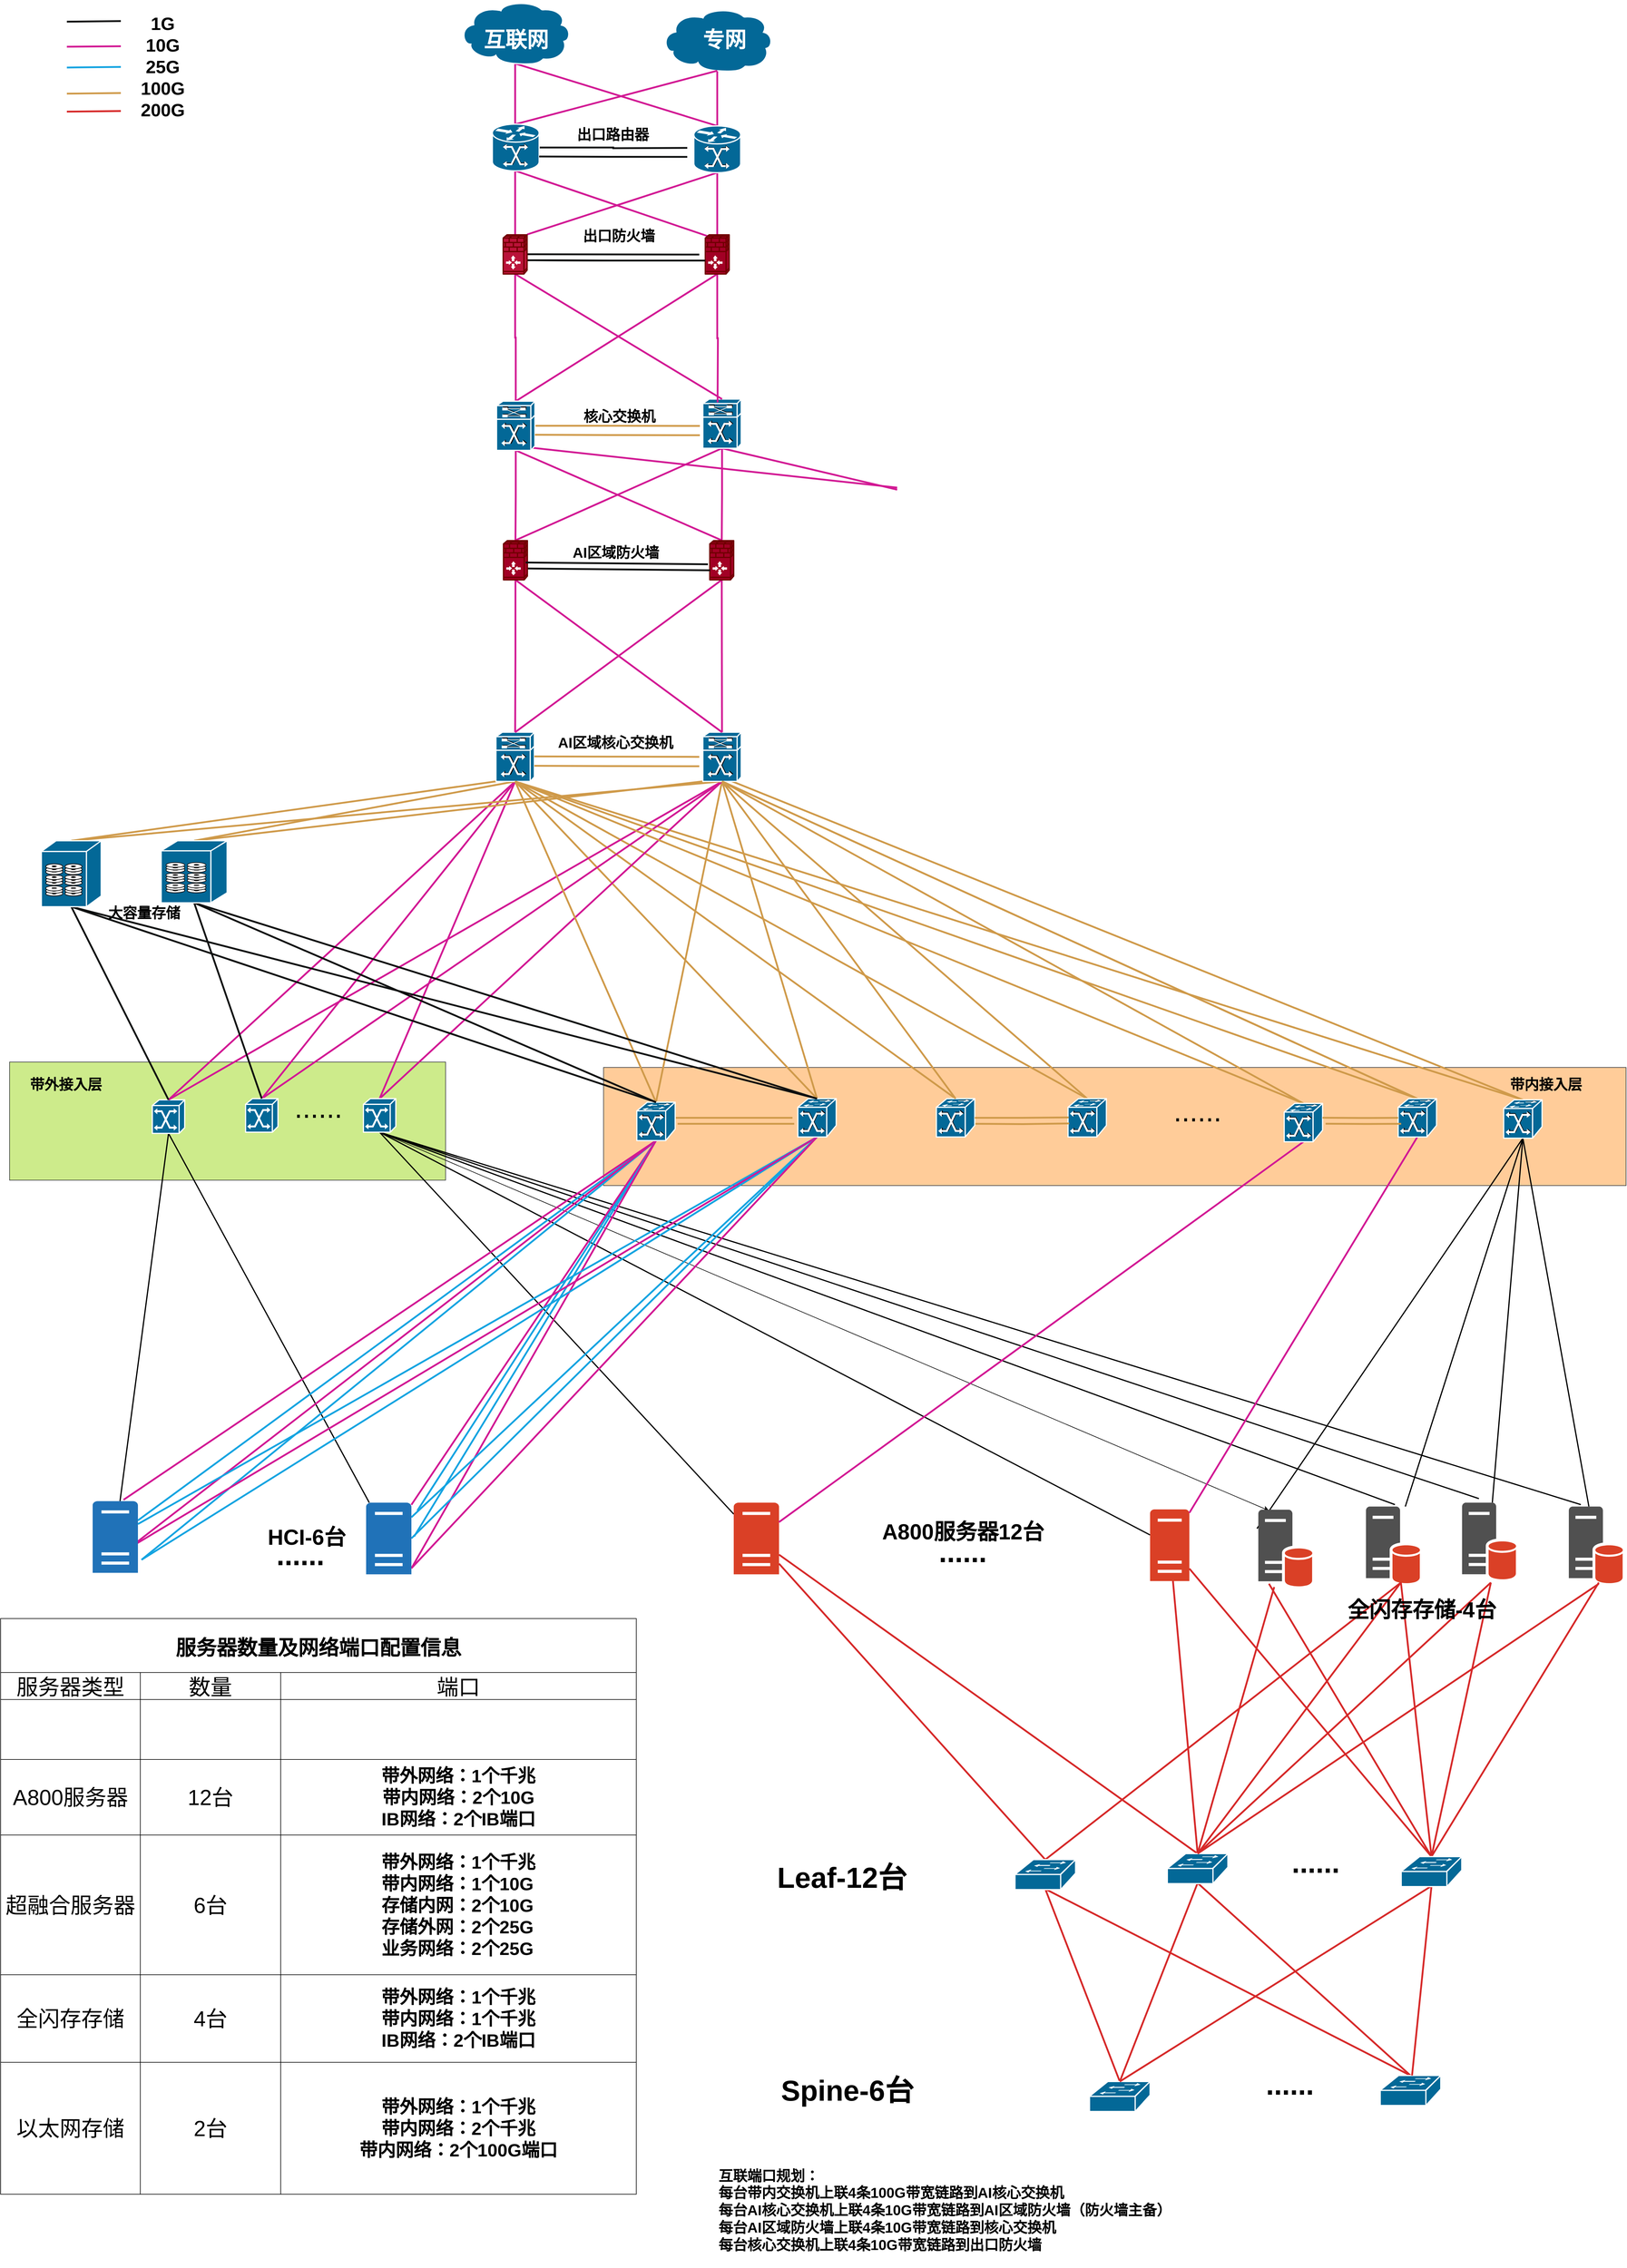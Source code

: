 <mxfile version="21.3.8" type="github">
  <diagram name="第 1 页" id="tBv48J49bosEzBr24FYz">
    <mxGraphModel dx="4007" dy="3176" grid="1" gridSize="10" guides="1" tooltips="1" connect="1" arrows="1" fold="1" page="1" pageScale="1" pageWidth="827" pageHeight="1169" math="0" shadow="0">
      <root>
        <mxCell id="0" />
        <mxCell id="1" parent="0" />
        <mxCell id="z-pyZQv4yoCRCfVyM5Dk-4" value="" style="rounded=0;whiteSpace=wrap;html=1;fillColor=#ffcc99;strokeColor=#36393d;" vertex="1" parent="1">
          <mxGeometry x="760.38" y="1619" width="1705" height="197" as="geometry" />
        </mxCell>
        <mxCell id="z-pyZQv4yoCRCfVyM5Dk-5" value="" style="rounded=0;whiteSpace=wrap;html=1;fillColor=#cdeb8b;strokeColor=#36393d;" vertex="1" parent="1">
          <mxGeometry x="-230" y="1610" width="727" height="197" as="geometry" />
        </mxCell>
        <mxCell id="z-pyZQv4yoCRCfVyM5Dk-6" style="edgeStyle=orthogonalEdgeStyle;rounded=0;orthogonalLoop=1;jettySize=auto;html=1;exitX=0.5;exitY=0;exitDx=0;exitDy=0;exitPerimeter=0;entryX=0.5;entryY=1;entryDx=0;entryDy=0;entryPerimeter=0;endArrow=none;endFill=0;strokeColor=#d21994;strokeWidth=3;startArrow=none;startFill=0;fillColor=#e6d0de;gradientColor=#d5739d;" edge="1" parent="1" source="z-pyZQv4yoCRCfVyM5Dk-18" target="z-pyZQv4yoCRCfVyM5Dk-60">
          <mxGeometry relative="1" as="geometry" />
        </mxCell>
        <mxCell id="z-pyZQv4yoCRCfVyM5Dk-7" style="rounded=0;orthogonalLoop=1;jettySize=auto;html=1;exitX=0.5;exitY=0;exitDx=0;exitDy=0;exitPerimeter=0;entryX=0.5;entryY=1;entryDx=0;entryDy=0;entryPerimeter=0;endArrow=none;endFill=0;strokeColor=#d21994;strokeWidth=3;startArrow=none;startFill=0;fillColor=#e6d0de;gradientColor=#d5739d;" edge="1" parent="1" source="z-pyZQv4yoCRCfVyM5Dk-18" target="z-pyZQv4yoCRCfVyM5Dk-64">
          <mxGeometry relative="1" as="geometry" />
        </mxCell>
        <mxCell id="z-pyZQv4yoCRCfVyM5Dk-8" style="edgeStyle=orthogonalEdgeStyle;rounded=0;orthogonalLoop=1;jettySize=auto;html=1;exitX=1;exitY=0.5;exitDx=0;exitDy=0;exitPerimeter=0;endArrow=none;strokeColor=#cf9a4a;strokeWidth=3;endFill=0;startArrow=none;startFill=0;fillColor=#f0a30a;" edge="1" parent="1" source="z-pyZQv4yoCRCfVyM5Dk-18">
          <mxGeometry relative="1" as="geometry">
            <mxPoint x="921" y="549.265" as="targetPoint" />
          </mxGeometry>
        </mxCell>
        <mxCell id="z-pyZQv4yoCRCfVyM5Dk-9" style="edgeStyle=orthogonalEdgeStyle;rounded=0;orthogonalLoop=1;jettySize=auto;html=1;exitX=0.5;exitY=1;exitDx=0;exitDy=0;exitPerimeter=0;entryX=0.5;entryY=0;entryDx=0;entryDy=0;entryPerimeter=0;endArrow=none;strokeColor=#d21994;strokeWidth=3;endFill=0;startArrow=none;startFill=0;fillColor=#e6d0de;gradientColor=#d5739d;" edge="1" parent="1" source="z-pyZQv4yoCRCfVyM5Dk-18" target="z-pyZQv4yoCRCfVyM5Dk-67">
          <mxGeometry relative="1" as="geometry" />
        </mxCell>
        <mxCell id="z-pyZQv4yoCRCfVyM5Dk-10" style="rounded=0;orthogonalLoop=1;jettySize=auto;html=1;exitX=0.5;exitY=1;exitDx=0;exitDy=0;exitPerimeter=0;entryX=0.5;entryY=0;entryDx=0;entryDy=0;entryPerimeter=0;endArrow=none;strokeColor=#d21994;strokeWidth=3;endFill=0;startArrow=none;startFill=0;fillColor=#e6d0de;gradientColor=#d5739d;" edge="1" parent="1" source="z-pyZQv4yoCRCfVyM5Dk-18" target="z-pyZQv4yoCRCfVyM5Dk-70">
          <mxGeometry relative="1" as="geometry" />
        </mxCell>
        <mxCell id="z-pyZQv4yoCRCfVyM5Dk-12" style="rounded=0;orthogonalLoop=1;jettySize=auto;html=1;exitX=0.95;exitY=0.95;exitDx=0;exitDy=0;exitPerimeter=0;endArrow=none;strokeColor=#d21994;strokeWidth=3;endFill=0;startArrow=none;startFill=0;fillColor=#e6d0de;gradientColor=#d5739d;" edge="1" parent="1" source="z-pyZQv4yoCRCfVyM5Dk-18">
          <mxGeometry relative="1" as="geometry">
            <mxPoint x="1250" y="652.171" as="targetPoint" />
          </mxGeometry>
        </mxCell>
        <mxCell id="z-pyZQv4yoCRCfVyM5Dk-18" value="" style="shape=mxgraph.cisco.routers.atm_tag_switch_router;sketch=0;html=1;pointerEvents=1;dashed=0;fillColor=#036897;strokeColor=#ffffff;strokeWidth=2;verticalLabelPosition=bottom;verticalAlign=top;align=center;outlineConnect=0;" vertex="1" parent="1">
          <mxGeometry x="582" y="508" width="64" height="82" as="geometry" />
        </mxCell>
        <mxCell id="z-pyZQv4yoCRCfVyM5Dk-19" style="edgeStyle=orthogonalEdgeStyle;rounded=0;orthogonalLoop=1;jettySize=auto;html=1;exitX=0.5;exitY=1;exitDx=0;exitDy=0;exitPerimeter=0;entryX=0.5;entryY=0;entryDx=0;entryDy=0;entryPerimeter=0;endArrow=none;strokeColor=#d21994;strokeWidth=3;endFill=0;startArrow=none;startFill=0;fillColor=#e6d0de;gradientColor=#d5739d;" edge="1" parent="1" source="z-pyZQv4yoCRCfVyM5Dk-27" target="z-pyZQv4yoCRCfVyM5Dk-70">
          <mxGeometry relative="1" as="geometry" />
        </mxCell>
        <mxCell id="z-pyZQv4yoCRCfVyM5Dk-20" style="rounded=0;orthogonalLoop=1;jettySize=auto;html=1;exitX=0.5;exitY=1;exitDx=0;exitDy=0;exitPerimeter=0;entryX=0.5;entryY=0;entryDx=0;entryDy=0;entryPerimeter=0;endArrow=none;strokeColor=#d21994;strokeWidth=3;endFill=0;startArrow=none;startFill=0;fillColor=#e6d0de;gradientColor=#d5739d;" edge="1" parent="1" source="z-pyZQv4yoCRCfVyM5Dk-27" target="z-pyZQv4yoCRCfVyM5Dk-67">
          <mxGeometry relative="1" as="geometry" />
        </mxCell>
        <mxCell id="z-pyZQv4yoCRCfVyM5Dk-22" style="rounded=0;orthogonalLoop=1;jettySize=auto;html=1;exitX=0.5;exitY=1;exitDx=0;exitDy=0;exitPerimeter=0;entryX=0;entryY=0.5;entryDx=0;entryDy=0;entryPerimeter=0;endArrow=none;strokeColor=#d21994;strokeWidth=3;endFill=0;startArrow=none;startFill=0;fillColor=#e6d0de;gradientColor=#d5739d;" edge="1" parent="1" source="z-pyZQv4yoCRCfVyM5Dk-27">
          <mxGeometry relative="1" as="geometry">
            <mxPoint x="1250" y="655.5" as="targetPoint" />
          </mxGeometry>
        </mxCell>
        <mxCell id="z-pyZQv4yoCRCfVyM5Dk-27" value="" style="shape=mxgraph.cisco.routers.atm_tag_switch_router;sketch=0;html=1;pointerEvents=1;dashed=0;fillColor=#036897;strokeColor=#ffffff;strokeWidth=2;verticalLabelPosition=bottom;verticalAlign=top;align=center;outlineConnect=0;" vertex="1" parent="1">
          <mxGeometry x="926" y="504.5" width="64" height="82" as="geometry" />
        </mxCell>
        <mxCell id="z-pyZQv4yoCRCfVyM5Dk-28" style="orthogonalLoop=1;jettySize=auto;html=1;exitX=0.5;exitY=1;exitDx=0;exitDy=0;exitPerimeter=0;strokeWidth=2;strokeColor=default;rounded=0;endArrow=none;endFill=0;startArrow=none;startFill=0;fillColor=#1ba1e2;" edge="1" parent="1" source="z-pyZQv4yoCRCfVyM5Dk-32" target="z-pyZQv4yoCRCfVyM5Dk-161">
          <mxGeometry relative="1" as="geometry">
            <mxPoint x="80" y="2343" as="targetPoint" />
          </mxGeometry>
        </mxCell>
        <mxCell id="z-pyZQv4yoCRCfVyM5Dk-29" style="rounded=0;orthogonalLoop=1;jettySize=auto;html=1;exitX=0.5;exitY=1;exitDx=0;exitDy=0;exitPerimeter=0;endArrow=none;strokeColor=default;strokeWidth=2;endFill=0;startArrow=none;startFill=0;fillColor=#1ba1e2;" edge="1" parent="1" source="z-pyZQv4yoCRCfVyM5Dk-32" target="z-pyZQv4yoCRCfVyM5Dk-162">
          <mxGeometry relative="1" as="geometry">
            <mxPoint x="382.031" y="2338" as="targetPoint" />
          </mxGeometry>
        </mxCell>
        <mxCell id="z-pyZQv4yoCRCfVyM5Dk-32" value="" style="shape=mxgraph.cisco.switches.atm_switch;sketch=0;html=1;pointerEvents=1;dashed=0;fillColor=#036897;strokeColor=#ffffff;strokeWidth=2;verticalLabelPosition=bottom;verticalAlign=top;align=center;outlineConnect=0;" vertex="1" parent="1">
          <mxGeometry x="8" y="1673" width="54" height="56" as="geometry" />
        </mxCell>
        <mxCell id="z-pyZQv4yoCRCfVyM5Dk-33" style="rounded=0;orthogonalLoop=1;jettySize=auto;html=1;exitX=0.5;exitY=1;exitDx=0;exitDy=0;exitPerimeter=0;entryX=0.5;entryY=0;entryDx=0;entryDy=0;entryPerimeter=0;endArrow=none;strokeColor=#cf9a4a;strokeWidth=3;endFill=0;startArrow=none;startFill=0;fillColor=#f0a30a;" edge="1" parent="1" source="z-pyZQv4yoCRCfVyM5Dk-43" target="z-pyZQv4yoCRCfVyM5Dk-129">
          <mxGeometry relative="1" as="geometry" />
        </mxCell>
        <mxCell id="z-pyZQv4yoCRCfVyM5Dk-34" style="rounded=0;orthogonalLoop=1;jettySize=auto;html=1;exitX=0.5;exitY=1;exitDx=0;exitDy=0;exitPerimeter=0;entryX=0.5;entryY=0;entryDx=0;entryDy=0;entryPerimeter=0;endArrow=none;strokeColor=#cf9a4a;strokeWidth=3;endFill=0;startArrow=none;startFill=0;fillColor=#f0a30a;" edge="1" parent="1" source="z-pyZQv4yoCRCfVyM5Dk-43" target="z-pyZQv4yoCRCfVyM5Dk-132">
          <mxGeometry relative="1" as="geometry" />
        </mxCell>
        <mxCell id="z-pyZQv4yoCRCfVyM5Dk-35" style="rounded=0;orthogonalLoop=1;jettySize=auto;html=1;exitX=0.5;exitY=1;exitDx=0;exitDy=0;exitPerimeter=0;entryX=0.5;entryY=0;entryDx=0;entryDy=0;entryPerimeter=0;endArrow=none;strokeColor=#cf9a4a;strokeWidth=3;endFill=0;startArrow=none;startFill=0;fillColor=#f0a30a;" edge="1" parent="1" source="z-pyZQv4yoCRCfVyM5Dk-43" target="z-pyZQv4yoCRCfVyM5Dk-135">
          <mxGeometry relative="1" as="geometry" />
        </mxCell>
        <mxCell id="z-pyZQv4yoCRCfVyM5Dk-36" style="rounded=0;orthogonalLoop=1;jettySize=auto;html=1;exitX=0.5;exitY=1;exitDx=0;exitDy=0;exitPerimeter=0;entryX=0.5;entryY=0;entryDx=0;entryDy=0;entryPerimeter=0;endArrow=none;strokeColor=#d21994;strokeWidth=3;endFill=0;startArrow=none;startFill=0;fillColor=#e6d0de;gradientColor=#d5739d;" edge="1" parent="1" source="z-pyZQv4yoCRCfVyM5Dk-43" target="z-pyZQv4yoCRCfVyM5Dk-32">
          <mxGeometry relative="1" as="geometry" />
        </mxCell>
        <mxCell id="z-pyZQv4yoCRCfVyM5Dk-37" style="rounded=0;orthogonalLoop=1;jettySize=auto;html=1;exitX=0.5;exitY=1;exitDx=0;exitDy=0;exitPerimeter=0;entryX=0.5;entryY=0;entryDx=0;entryDy=0;entryPerimeter=0;endArrow=none;strokeColor=#d21994;strokeWidth=3;endFill=0;startArrow=none;startFill=0;fillColor=#e6d0de;gradientColor=#d5739d;" edge="1" parent="1" source="z-pyZQv4yoCRCfVyM5Dk-43" target="z-pyZQv4yoCRCfVyM5Dk-122">
          <mxGeometry relative="1" as="geometry" />
        </mxCell>
        <mxCell id="z-pyZQv4yoCRCfVyM5Dk-38" style="rounded=0;orthogonalLoop=1;jettySize=auto;html=1;exitX=0.5;exitY=1;exitDx=0;exitDy=0;exitPerimeter=0;entryX=0.5;entryY=0;entryDx=0;entryDy=0;entryPerimeter=0;endArrow=none;strokeColor=#d21994;strokeWidth=3;endFill=0;startArrow=none;startFill=0;fillColor=#e6d0de;gradientColor=#d5739d;" edge="1" parent="1" source="z-pyZQv4yoCRCfVyM5Dk-43" target="z-pyZQv4yoCRCfVyM5Dk-80">
          <mxGeometry relative="1" as="geometry" />
        </mxCell>
        <mxCell id="z-pyZQv4yoCRCfVyM5Dk-39" style="rounded=0;orthogonalLoop=1;jettySize=auto;html=1;exitX=0.5;exitY=1;exitDx=0;exitDy=0;exitPerimeter=0;entryX=0.5;entryY=0;entryDx=0;entryDy=0;entryPerimeter=0;endArrow=none;strokeColor=#cf9a4a;strokeWidth=3;endFill=0;startArrow=none;startFill=0;fillColor=#f0a30a;" edge="1" parent="1" source="z-pyZQv4yoCRCfVyM5Dk-43" target="z-pyZQv4yoCRCfVyM5Dk-255">
          <mxGeometry relative="1" as="geometry" />
        </mxCell>
        <mxCell id="z-pyZQv4yoCRCfVyM5Dk-40" style="rounded=0;orthogonalLoop=1;jettySize=auto;html=1;exitX=0;exitY=1;exitDx=0;exitDy=0;exitPerimeter=0;entryX=0.5;entryY=0;entryDx=0;entryDy=0;entryPerimeter=0;endArrow=none;strokeColor=#cf9a4a;strokeWidth=3;endFill=0;startArrow=none;startFill=0;fillColor=#f0a30a;" edge="1" parent="1" source="z-pyZQv4yoCRCfVyM5Dk-43" target="z-pyZQv4yoCRCfVyM5Dk-251">
          <mxGeometry relative="1" as="geometry" />
        </mxCell>
        <mxCell id="z-pyZQv4yoCRCfVyM5Dk-41" style="edgeStyle=none;rounded=0;orthogonalLoop=1;jettySize=auto;html=1;exitX=0.5;exitY=1;exitDx=0;exitDy=0;exitPerimeter=0;entryX=0.5;entryY=0;entryDx=0;entryDy=0;entryPerimeter=0;endArrow=none;strokeColor=#cf9a4a;strokeWidth=3;endFill=0;startArrow=none;startFill=0;fillColor=#f0a30a;" edge="1" parent="1" source="z-pyZQv4yoCRCfVyM5Dk-43" target="z-pyZQv4yoCRCfVyM5Dk-262">
          <mxGeometry relative="1" as="geometry" />
        </mxCell>
        <mxCell id="z-pyZQv4yoCRCfVyM5Dk-43" value="" style="shape=mxgraph.cisco.routers.atm_tag_switch_router;sketch=0;html=1;pointerEvents=1;dashed=0;fillColor=#036897;strokeColor=#ffffff;strokeWidth=2;verticalLabelPosition=bottom;verticalAlign=top;align=center;outlineConnect=0;" vertex="1" parent="1">
          <mxGeometry x="581" y="1060" width="64" height="82" as="geometry" />
        </mxCell>
        <mxCell id="z-pyZQv4yoCRCfVyM5Dk-44" style="rounded=0;orthogonalLoop=1;jettySize=auto;html=1;exitX=0.5;exitY=1;exitDx=0;exitDy=0;exitPerimeter=0;entryX=0.5;entryY=0;entryDx=0;entryDy=0;entryPerimeter=0;endArrow=none;strokeColor=#cf9a4a;strokeWidth=3;endFill=0;startArrow=none;startFill=0;fillColor=#f0a30a;" edge="1" parent="1" source="z-pyZQv4yoCRCfVyM5Dk-55" target="z-pyZQv4yoCRCfVyM5Dk-103">
          <mxGeometry relative="1" as="geometry" />
        </mxCell>
        <mxCell id="z-pyZQv4yoCRCfVyM5Dk-45" style="rounded=0;orthogonalLoop=1;jettySize=auto;html=1;exitX=0.5;exitY=1;exitDx=0;exitDy=0;exitPerimeter=0;entryX=0.5;entryY=0;entryDx=0;entryDy=0;entryPerimeter=0;endArrow=none;strokeColor=#cf9a4a;strokeWidth=3;endFill=0;startArrow=none;startFill=0;fillColor=#f0a30a;" edge="1" parent="1" source="z-pyZQv4yoCRCfVyM5Dk-55" target="z-pyZQv4yoCRCfVyM5Dk-129">
          <mxGeometry relative="1" as="geometry" />
        </mxCell>
        <mxCell id="z-pyZQv4yoCRCfVyM5Dk-46" style="rounded=0;orthogonalLoop=1;jettySize=auto;html=1;exitX=0.5;exitY=1;exitDx=0;exitDy=0;exitPerimeter=0;entryX=0.5;entryY=0;entryDx=0;entryDy=0;entryPerimeter=0;endArrow=none;strokeColor=#cf9a4a;strokeWidth=3;endFill=0;startArrow=none;startFill=0;fillColor=#f0a30a;" edge="1" parent="1" source="z-pyZQv4yoCRCfVyM5Dk-55" target="z-pyZQv4yoCRCfVyM5Dk-135">
          <mxGeometry relative="1" as="geometry" />
        </mxCell>
        <mxCell id="z-pyZQv4yoCRCfVyM5Dk-47" style="rounded=0;orthogonalLoop=1;jettySize=auto;html=1;exitX=0.5;exitY=1;exitDx=0;exitDy=0;exitPerimeter=0;endArrow=none;strokeColor=#d21994;strokeWidth=3;endFill=0;startArrow=none;startFill=0;fillColor=#e6d0de;gradientColor=#d5739d;entryX=0.5;entryY=0;entryDx=0;entryDy=0;entryPerimeter=0;" edge="1" parent="1" source="z-pyZQv4yoCRCfVyM5Dk-55" target="z-pyZQv4yoCRCfVyM5Dk-32">
          <mxGeometry relative="1" as="geometry">
            <mxPoint x="60" y="1210" as="targetPoint" />
          </mxGeometry>
        </mxCell>
        <mxCell id="z-pyZQv4yoCRCfVyM5Dk-48" style="rounded=0;orthogonalLoop=1;jettySize=auto;html=1;exitX=0.5;exitY=1;exitDx=0;exitDy=0;exitPerimeter=0;entryX=0.5;entryY=0;entryDx=0;entryDy=0;entryPerimeter=0;endArrow=none;strokeColor=#d21994;strokeWidth=3;endFill=0;startArrow=none;startFill=0;fillColor=#e6d0de;gradientColor=#d5739d;" edge="1" parent="1" source="z-pyZQv4yoCRCfVyM5Dk-55" target="z-pyZQv4yoCRCfVyM5Dk-122">
          <mxGeometry relative="1" as="geometry" />
        </mxCell>
        <mxCell id="z-pyZQv4yoCRCfVyM5Dk-49" style="rounded=0;orthogonalLoop=1;jettySize=auto;html=1;exitX=0.5;exitY=1;exitDx=0;exitDy=0;exitPerimeter=0;entryX=0.5;entryY=0;entryDx=0;entryDy=0;entryPerimeter=0;endArrow=none;strokeColor=#d21994;strokeWidth=3;endFill=0;startArrow=none;startFill=0;fillColor=#e6d0de;gradientColor=#d5739d;" edge="1" parent="1" source="z-pyZQv4yoCRCfVyM5Dk-55" target="z-pyZQv4yoCRCfVyM5Dk-80">
          <mxGeometry relative="1" as="geometry" />
        </mxCell>
        <mxCell id="z-pyZQv4yoCRCfVyM5Dk-50" style="rounded=0;orthogonalLoop=1;jettySize=auto;html=1;exitX=0;exitY=1;exitDx=0;exitDy=0;exitPerimeter=0;entryX=0.5;entryY=0;entryDx=0;entryDy=0;entryPerimeter=0;endArrow=none;strokeColor=#cf9a4a;strokeWidth=3;endFill=0;startArrow=none;startFill=0;fillColor=#f0a30a;" edge="1" parent="1" source="z-pyZQv4yoCRCfVyM5Dk-55" target="z-pyZQv4yoCRCfVyM5Dk-255">
          <mxGeometry relative="1" as="geometry" />
        </mxCell>
        <mxCell id="z-pyZQv4yoCRCfVyM5Dk-51" style="rounded=0;orthogonalLoop=1;jettySize=auto;html=1;exitX=0.5;exitY=1;exitDx=0;exitDy=0;exitPerimeter=0;entryX=0.5;entryY=0;entryDx=0;entryDy=0;entryPerimeter=0;endArrow=none;strokeColor=#cf9a4a;strokeWidth=3;endFill=0;startArrow=none;startFill=0;fillColor=#f0a30a;" edge="1" parent="1" source="z-pyZQv4yoCRCfVyM5Dk-55" target="z-pyZQv4yoCRCfVyM5Dk-251">
          <mxGeometry relative="1" as="geometry" />
        </mxCell>
        <mxCell id="z-pyZQv4yoCRCfVyM5Dk-52" style="edgeStyle=none;rounded=0;orthogonalLoop=1;jettySize=auto;html=1;entryX=0.5;entryY=0;entryDx=0;entryDy=0;entryPerimeter=0;endArrow=none;strokeColor=#cf9a4a;strokeWidth=3;endFill=0;startArrow=none;startFill=0;fillColor=#f0a30a;" edge="1" parent="1" target="z-pyZQv4yoCRCfVyM5Dk-262">
          <mxGeometry relative="1" as="geometry">
            <mxPoint x="970" y="1140" as="sourcePoint" />
          </mxGeometry>
        </mxCell>
        <mxCell id="z-pyZQv4yoCRCfVyM5Dk-55" value="" style="shape=mxgraph.cisco.routers.atm_tag_switch_router;sketch=0;html=1;pointerEvents=1;dashed=0;fillColor=#036897;strokeColor=#ffffff;strokeWidth=2;verticalLabelPosition=bottom;verticalAlign=top;align=center;outlineConnect=0;" vertex="1" parent="1">
          <mxGeometry x="926" y="1060" width="64" height="82" as="geometry" />
        </mxCell>
        <mxCell id="z-pyZQv4yoCRCfVyM5Dk-56" style="edgeStyle=orthogonalEdgeStyle;rounded=0;orthogonalLoop=1;jettySize=auto;html=1;exitX=0.5;exitY=0;exitDx=0;exitDy=0;exitPerimeter=0;entryX=0.5;entryY=0.99;entryDx=0;entryDy=0;entryPerimeter=0;endArrow=none;strokeColor=#d21994;strokeWidth=3;endFill=0;startArrow=none;startFill=0;fillColor=#e6d0de;gradientColor=#d5739d;" edge="1" parent="1" source="z-pyZQv4yoCRCfVyM5Dk-60" target="z-pyZQv4yoCRCfVyM5Dk-72">
          <mxGeometry relative="1" as="geometry" />
        </mxCell>
        <mxCell id="z-pyZQv4yoCRCfVyM5Dk-57" style="rounded=0;orthogonalLoop=1;jettySize=auto;html=1;exitX=1;exitY=0.5;exitDx=0;exitDy=0;exitPerimeter=0;endArrow=none;endFill=0;strokeColor=#0e1010;strokeWidth=3;startArrow=none;startFill=0;fillColor=#1ba1e2;" edge="1" parent="1" source="z-pyZQv4yoCRCfVyM5Dk-60">
          <mxGeometry relative="1" as="geometry">
            <mxPoint x="920" y="263.529" as="targetPoint" />
          </mxGeometry>
        </mxCell>
        <mxCell id="z-pyZQv4yoCRCfVyM5Dk-58" style="rounded=0;orthogonalLoop=1;jettySize=auto;html=1;exitX=0.5;exitY=1;exitDx=0;exitDy=0;exitPerimeter=0;entryX=0.5;entryY=0;entryDx=0;entryDy=0;entryPerimeter=0;endArrow=none;strokeColor=#d21994;strokeWidth=3;endFill=0;startArrow=none;startFill=0;fillColor=#e6d0de;gradientColor=#d5739d;" edge="1" parent="1" source="z-pyZQv4yoCRCfVyM5Dk-60" target="z-pyZQv4yoCRCfVyM5Dk-27">
          <mxGeometry relative="1" as="geometry" />
        </mxCell>
        <mxCell id="z-pyZQv4yoCRCfVyM5Dk-59" style="rounded=0;orthogonalLoop=1;jettySize=auto;html=1;exitX=1;exitY=0;exitDx=0;exitDy=0;exitPerimeter=0;entryX=0.5;entryY=1;entryDx=0;entryDy=0;entryPerimeter=0;endArrow=none;strokeColor=#d21994;endFill=0;strokeWidth=3;startArrow=none;startFill=0;fillColor=#e6d0de;gradientColor=#d5739d;" edge="1" parent="1" source="z-pyZQv4yoCRCfVyM5Dk-60" target="z-pyZQv4yoCRCfVyM5Dk-277">
          <mxGeometry relative="1" as="geometry" />
        </mxCell>
        <mxCell id="z-pyZQv4yoCRCfVyM5Dk-60" value="" style="shape=mxgraph.cisco.security.ios_firewall;sketch=0;html=1;pointerEvents=1;dashed=0;fillColor=#ba1239;strokeColor=#6F0000;strokeWidth=2;verticalLabelPosition=bottom;verticalAlign=top;align=center;outlineConnect=0;fontColor=#ffffff;" vertex="1" parent="1">
          <mxGeometry x="593" y="230" width="40" height="66" as="geometry" />
        </mxCell>
        <mxCell id="z-pyZQv4yoCRCfVyM5Dk-61" style="rounded=0;orthogonalLoop=1;jettySize=auto;html=1;exitX=0.5;exitY=0;exitDx=0;exitDy=0;exitPerimeter=0;entryX=0.5;entryY=0.99;entryDx=0;entryDy=0;entryPerimeter=0;endArrow=none;strokeColor=#d21994;strokeWidth=3;endFill=0;startArrow=none;startFill=0;fillColor=#e6d0de;gradientColor=#d5739d;" edge="1" parent="1" source="z-pyZQv4yoCRCfVyM5Dk-64" target="z-pyZQv4yoCRCfVyM5Dk-73">
          <mxGeometry relative="1" as="geometry" />
        </mxCell>
        <mxCell id="z-pyZQv4yoCRCfVyM5Dk-62" style="edgeStyle=orthogonalEdgeStyle;rounded=0;orthogonalLoop=1;jettySize=auto;html=1;exitX=0.5;exitY=1;exitDx=0;exitDy=0;exitPerimeter=0;endArrow=none;strokeColor=#d21994;endFill=0;strokeWidth=3;startArrow=none;startFill=0;fillColor=#e6d0de;gradientColor=#d5739d;" edge="1" parent="1" source="z-pyZQv4yoCRCfVyM5Dk-64">
          <mxGeometry relative="1" as="geometry">
            <mxPoint x="950.571" y="510" as="targetPoint" />
          </mxGeometry>
        </mxCell>
        <mxCell id="z-pyZQv4yoCRCfVyM5Dk-63" style="rounded=0;orthogonalLoop=1;jettySize=auto;html=1;exitX=0.09;exitY=0.04;exitDx=0;exitDy=0;exitPerimeter=0;entryX=0.5;entryY=1;entryDx=0;entryDy=0;entryPerimeter=0;endArrow=none;strokeColor=#d21994;endFill=0;strokeWidth=3;startArrow=none;startFill=0;fillColor=#e6d0de;gradientColor=#d5739d;" edge="1" parent="1" source="z-pyZQv4yoCRCfVyM5Dk-64" target="z-pyZQv4yoCRCfVyM5Dk-276">
          <mxGeometry relative="1" as="geometry" />
        </mxCell>
        <mxCell id="z-pyZQv4yoCRCfVyM5Dk-64" value="" style="shape=mxgraph.cisco.security.ios_firewall;sketch=0;html=1;pointerEvents=1;dashed=0;fillColor=#a20025;strokeColor=#6F0000;strokeWidth=2;verticalLabelPosition=bottom;verticalAlign=top;align=center;outlineConnect=0;fontColor=#ffffff;" vertex="1" parent="1">
          <mxGeometry x="930" y="230" width="40" height="66" as="geometry" />
        </mxCell>
        <mxCell id="z-pyZQv4yoCRCfVyM5Dk-65" style="edgeStyle=orthogonalEdgeStyle;rounded=0;orthogonalLoop=1;jettySize=auto;html=1;exitX=0.5;exitY=1;exitDx=0;exitDy=0;exitPerimeter=0;entryX=0.5;entryY=0;entryDx=0;entryDy=0;entryPerimeter=0;endArrow=none;strokeColor=#d21994;strokeWidth=3;endFill=0;startArrow=none;startFill=0;fillColor=#e6d0de;gradientColor=#d5739d;" edge="1" parent="1" source="z-pyZQv4yoCRCfVyM5Dk-67" target="z-pyZQv4yoCRCfVyM5Dk-43">
          <mxGeometry relative="1" as="geometry" />
        </mxCell>
        <mxCell id="z-pyZQv4yoCRCfVyM5Dk-66" style="rounded=0;orthogonalLoop=1;jettySize=auto;html=1;exitX=0.5;exitY=1;exitDx=0;exitDy=0;exitPerimeter=0;entryX=0.5;entryY=0;entryDx=0;entryDy=0;entryPerimeter=0;endArrow=none;strokeColor=#d21994;strokeWidth=3;endFill=0;startArrow=none;startFill=0;fillColor=#e6d0de;gradientColor=#d5739d;" edge="1" parent="1" source="z-pyZQv4yoCRCfVyM5Dk-67" target="z-pyZQv4yoCRCfVyM5Dk-55">
          <mxGeometry relative="1" as="geometry" />
        </mxCell>
        <mxCell id="z-pyZQv4yoCRCfVyM5Dk-67" value="" style="shape=mxgraph.cisco.security.ios_firewall;sketch=0;html=1;pointerEvents=1;dashed=0;fillColor=#a20025;strokeColor=#6F0000;strokeWidth=2;verticalLabelPosition=bottom;verticalAlign=top;align=center;outlineConnect=0;fontColor=#ffffff;" vertex="1" parent="1">
          <mxGeometry x="593.5" y="740" width="40" height="66" as="geometry" />
        </mxCell>
        <mxCell id="z-pyZQv4yoCRCfVyM5Dk-68" style="rounded=0;orthogonalLoop=1;jettySize=auto;html=1;exitX=0.5;exitY=1;exitDx=0;exitDy=0;exitPerimeter=0;endArrow=none;strokeColor=#d21994;strokeWidth=3;endFill=0;startArrow=none;startFill=0;fillColor=#e6d0de;gradientColor=#d5739d;" edge="1" parent="1" source="z-pyZQv4yoCRCfVyM5Dk-70" target="z-pyZQv4yoCRCfVyM5Dk-55">
          <mxGeometry relative="1" as="geometry" />
        </mxCell>
        <mxCell id="z-pyZQv4yoCRCfVyM5Dk-69" style="rounded=0;orthogonalLoop=1;jettySize=auto;html=1;exitX=0.5;exitY=1;exitDx=0;exitDy=0;exitPerimeter=0;entryX=0.5;entryY=0;entryDx=0;entryDy=0;entryPerimeter=0;endArrow=none;strokeColor=#d21994;strokeWidth=3;endFill=0;startArrow=none;startFill=0;fillColor=#e6d0de;gradientColor=#d5739d;" edge="1" parent="1" source="z-pyZQv4yoCRCfVyM5Dk-70" target="z-pyZQv4yoCRCfVyM5Dk-43">
          <mxGeometry relative="1" as="geometry" />
        </mxCell>
        <mxCell id="z-pyZQv4yoCRCfVyM5Dk-70" value="" style="shape=mxgraph.cisco.security.ios_firewall;sketch=0;html=1;pointerEvents=1;dashed=0;fillColor=#a20025;strokeColor=#6F0000;strokeWidth=2;verticalLabelPosition=bottom;verticalAlign=top;align=center;outlineConnect=0;fontColor=#ffffff;" vertex="1" parent="1">
          <mxGeometry x="937.5" y="740" width="40" height="66" as="geometry" />
        </mxCell>
        <mxCell id="z-pyZQv4yoCRCfVyM5Dk-71" style="rounded=0;orthogonalLoop=1;jettySize=auto;html=1;exitX=0.5;exitY=0.99;exitDx=0;exitDy=0;exitPerimeter=0;entryX=0.5;entryY=0;entryDx=0;entryDy=0;entryPerimeter=0;endArrow=none;strokeColor=#d21994;strokeWidth=3;endFill=0;startArrow=none;startFill=0;fillColor=#e6d0de;gradientColor=#d5739d;" edge="1" parent="1" source="z-pyZQv4yoCRCfVyM5Dk-72" target="z-pyZQv4yoCRCfVyM5Dk-277">
          <mxGeometry relative="1" as="geometry" />
        </mxCell>
        <mxCell id="z-pyZQv4yoCRCfVyM5Dk-72" value="" style="shape=mxgraph.cisco.storage.cloud;sketch=0;html=1;pointerEvents=1;dashed=0;fillColor=#036897;strokeColor=#ffffff;strokeWidth=2;verticalLabelPosition=bottom;verticalAlign=top;align=center;outlineConnect=0;" vertex="1" parent="1">
          <mxGeometry x="520" y="-160" width="186" height="106" as="geometry" />
        </mxCell>
        <mxCell id="z-pyZQv4yoCRCfVyM5Dk-73" value="" style="shape=mxgraph.cisco.storage.cloud;sketch=0;html=1;pointerEvents=1;dashed=0;fillColor=#036897;strokeColor=#ffffff;strokeWidth=2;verticalLabelPosition=bottom;verticalAlign=top;align=center;outlineConnect=0;" vertex="1" parent="1">
          <mxGeometry x="857" y="-148" width="186" height="106" as="geometry" />
        </mxCell>
        <mxCell id="z-pyZQv4yoCRCfVyM5Dk-74" style="rounded=0;orthogonalLoop=1;jettySize=auto;html=1;endArrow=none;endFill=0;strokeWidth=2;exitX=0.5;exitY=1;exitDx=0;exitDy=0;exitPerimeter=0;" edge="1" parent="1" source="z-pyZQv4yoCRCfVyM5Dk-80" target="z-pyZQv4yoCRCfVyM5Dk-112">
          <mxGeometry relative="1" as="geometry">
            <mxPoint x="380" y="1728" as="sourcePoint" />
          </mxGeometry>
        </mxCell>
        <mxCell id="z-pyZQv4yoCRCfVyM5Dk-75" style="rounded=0;orthogonalLoop=1;jettySize=auto;html=1;exitX=0.5;exitY=1;exitDx=0;exitDy=0;exitPerimeter=0;endArrow=none;endFill=0;strokeWidth=2;" edge="1" parent="1" source="z-pyZQv4yoCRCfVyM5Dk-80" target="z-pyZQv4yoCRCfVyM5Dk-117">
          <mxGeometry relative="1" as="geometry" />
        </mxCell>
        <mxCell id="z-pyZQv4yoCRCfVyM5Dk-76" style="rounded=0;orthogonalLoop=1;jettySize=auto;html=1;exitX=0.5;exitY=1;exitDx=0;exitDy=0;exitPerimeter=0;endArrow=none;endFill=0;strokeWidth=2;" edge="1" parent="1" source="z-pyZQv4yoCRCfVyM5Dk-80">
          <mxGeometry relative="1" as="geometry">
            <mxPoint x="2080" y="2348" as="targetPoint" />
          </mxGeometry>
        </mxCell>
        <mxCell id="z-pyZQv4yoCRCfVyM5Dk-77" style="edgeStyle=none;rounded=0;orthogonalLoop=1;jettySize=auto;html=1;exitX=0.5;exitY=1;exitDx=0;exitDy=0;exitPerimeter=0;" edge="1" parent="1" source="z-pyZQv4yoCRCfVyM5Dk-80">
          <mxGeometry relative="1" as="geometry">
            <mxPoint x="1870" y="2358" as="targetPoint" />
          </mxGeometry>
        </mxCell>
        <mxCell id="z-pyZQv4yoCRCfVyM5Dk-78" style="edgeStyle=none;rounded=0;orthogonalLoop=1;jettySize=auto;html=1;exitX=0.5;exitY=1;exitDx=0;exitDy=0;exitPerimeter=0;endArrow=none;endFill=0;strokeWidth=2;" edge="1" parent="1" source="z-pyZQv4yoCRCfVyM5Dk-80">
          <mxGeometry relative="1" as="geometry">
            <mxPoint x="2220" y="2338" as="targetPoint" />
          </mxGeometry>
        </mxCell>
        <mxCell id="z-pyZQv4yoCRCfVyM5Dk-79" style="edgeStyle=none;rounded=0;orthogonalLoop=1;jettySize=auto;html=1;exitX=0.5;exitY=1;exitDx=0;exitDy=0;exitPerimeter=0;endArrow=none;endFill=0;strokeWidth=2;" edge="1" parent="1" source="z-pyZQv4yoCRCfVyM5Dk-80">
          <mxGeometry relative="1" as="geometry">
            <mxPoint x="2390" y="2348" as="targetPoint" />
          </mxGeometry>
        </mxCell>
        <mxCell id="z-pyZQv4yoCRCfVyM5Dk-80" value="" style="shape=mxgraph.cisco.switches.atm_switch;sketch=0;html=1;pointerEvents=1;dashed=0;fillColor=#036897;strokeColor=#ffffff;strokeWidth=2;verticalLabelPosition=bottom;verticalAlign=top;align=center;outlineConnect=0;" vertex="1" parent="1">
          <mxGeometry x="360" y="1671" width="54" height="56" as="geometry" />
        </mxCell>
        <mxCell id="z-pyZQv4yoCRCfVyM5Dk-81" value="" style="sketch=0;shadow=0;dashed=0;html=1;strokeColor=none;fillColor=#505050;labelPosition=center;verticalLabelPosition=bottom;verticalAlign=top;outlineConnect=0;align=center;shape=mxgraph.office.databases.database_server_orange;" vertex="1" parent="1">
          <mxGeometry x="2031.75" y="2351.25" width="90" height="129" as="geometry" />
        </mxCell>
        <mxCell id="z-pyZQv4yoCRCfVyM5Dk-88" value="&lt;b&gt;&lt;font style=&quot;font-size: 24px;&quot;&gt;出口防火墙&lt;/font&gt;&lt;/b&gt;" style="text;strokeColor=none;align=center;fillColor=none;html=1;verticalAlign=middle;whiteSpace=wrap;rounded=0;" vertex="1" parent="1">
          <mxGeometry x="700.5" y="218" width="170" height="30" as="geometry" />
        </mxCell>
        <mxCell id="z-pyZQv4yoCRCfVyM5Dk-89" value="&lt;b&gt;&lt;font style=&quot;font-size: 24px;&quot;&gt;核心交换机&lt;/font&gt;&lt;/b&gt;" style="text;strokeColor=none;align=center;fillColor=none;html=1;verticalAlign=middle;whiteSpace=wrap;rounded=0;" vertex="1" parent="1">
          <mxGeometry x="701.5" y="519.25" width="170" height="30" as="geometry" />
        </mxCell>
        <mxCell id="z-pyZQv4yoCRCfVyM5Dk-90" value="&lt;b&gt;&lt;font style=&quot;font-size: 24px;&quot;&gt;AI区域防火墙&lt;/font&gt;&lt;/b&gt;" style="text;strokeColor=none;align=center;fillColor=none;html=1;verticalAlign=middle;whiteSpace=wrap;rounded=0;" vertex="1" parent="1">
          <mxGeometry x="701" y="745.5" width="160" height="30" as="geometry" />
        </mxCell>
        <mxCell id="z-pyZQv4yoCRCfVyM5Dk-91" value="&lt;b&gt;&lt;font style=&quot;font-size: 24px;&quot;&gt;AI区域核心交换机&lt;/font&gt;&lt;/b&gt;" style="text;strokeColor=none;align=center;fillColor=none;html=1;verticalAlign=middle;whiteSpace=wrap;rounded=0;" vertex="1" parent="1">
          <mxGeometry x="663" y="1063" width="235" height="30" as="geometry" />
        </mxCell>
        <mxCell id="z-pyZQv4yoCRCfVyM5Dk-92" style="edgeStyle=orthogonalEdgeStyle;rounded=0;orthogonalLoop=1;jettySize=auto;html=1;exitX=1;exitY=0.5;exitDx=0;exitDy=0;exitPerimeter=0;endArrow=none;endFill=0;strokeColor=#cf9a4a;strokeWidth=3;startArrow=none;startFill=0;fillColor=#f0a30a;" edge="1" parent="1">
          <mxGeometry relative="1" as="geometry">
            <mxPoint x="1075.38" y="1703" as="targetPoint" />
            <mxPoint x="880.88" y="1703" as="sourcePoint" />
          </mxGeometry>
        </mxCell>
        <mxCell id="z-pyZQv4yoCRCfVyM5Dk-93" style="rounded=0;orthogonalLoop=1;jettySize=auto;html=1;exitX=0.5;exitY=1;exitDx=0;exitDy=0;exitPerimeter=0;endArrow=none;endFill=0;" edge="1" parent="1" source="z-pyZQv4yoCRCfVyM5Dk-103" target="z-pyZQv4yoCRCfVyM5Dk-161">
          <mxGeometry relative="1" as="geometry">
            <mxPoint x="131" y="2346.408" as="targetPoint" />
          </mxGeometry>
        </mxCell>
        <mxCell id="z-pyZQv4yoCRCfVyM5Dk-94" style="rounded=0;orthogonalLoop=1;jettySize=auto;html=1;exitX=0.5;exitY=1;exitDx=0;exitDy=0;exitPerimeter=0;endArrow=none;endFill=0;strokeColor=#14a4e1;strokeWidth=3;startArrow=none;startFill=0;fillColor=#b1ddf0;" edge="1" parent="1" source="z-pyZQv4yoCRCfVyM5Dk-103" target="z-pyZQv4yoCRCfVyM5Dk-161">
          <mxGeometry relative="1" as="geometry" />
        </mxCell>
        <mxCell id="z-pyZQv4yoCRCfVyM5Dk-95" style="rounded=0;orthogonalLoop=1;jettySize=auto;html=1;exitX=0.5;exitY=1;exitDx=0;exitDy=0;exitPerimeter=0;endArrow=none;strokeColor=#d21994;strokeWidth=3;endFill=0;startArrow=none;startFill=0;fillColor=#e6d0de;gradientColor=#d5739d;" edge="1" parent="1" source="z-pyZQv4yoCRCfVyM5Dk-103">
          <mxGeometry relative="1" as="geometry">
            <mxPoint x="-40" y="2340" as="targetPoint" />
          </mxGeometry>
        </mxCell>
        <mxCell id="z-pyZQv4yoCRCfVyM5Dk-96" style="rounded=0;orthogonalLoop=1;jettySize=auto;html=1;exitX=0.5;exitY=1;exitDx=0;exitDy=0;exitPerimeter=0;endArrow=none;strokeColor=#14a4e1;endFill=0;strokeWidth=3;startArrow=none;startFill=0;fillColor=#b1ddf0;" edge="1" parent="1" source="z-pyZQv4yoCRCfVyM5Dk-103">
          <mxGeometry relative="1" as="geometry">
            <mxPoint x="450" y="2358" as="targetPoint" />
          </mxGeometry>
        </mxCell>
        <mxCell id="z-pyZQv4yoCRCfVyM5Dk-97" style="rounded=0;orthogonalLoop=1;jettySize=auto;html=1;exitX=0.5;exitY=1;exitDx=0;exitDy=0;exitPerimeter=0;endArrow=none;strokeColor=#d21994;strokeWidth=3;endFill=0;startArrow=none;startFill=0;fillColor=#e6d0de;gradientColor=#d5739d;" edge="1" parent="1" source="z-pyZQv4yoCRCfVyM5Dk-103" target="z-pyZQv4yoCRCfVyM5Dk-162">
          <mxGeometry relative="1" as="geometry">
            <mxPoint x="398.066" y="2346.0" as="targetPoint" />
          </mxGeometry>
        </mxCell>
        <mxCell id="z-pyZQv4yoCRCfVyM5Dk-98" style="rounded=0;orthogonalLoop=1;jettySize=auto;html=1;exitX=0.5;exitY=1;exitDx=0;exitDy=0;exitPerimeter=0;endArrow=none;strokeColor=#14a4e1;strokeWidth=3;endFill=0;startArrow=none;startFill=0;fillColor=#b1ddf0;entryX=1.079;entryY=0.818;entryDx=0;entryDy=0;entryPerimeter=0;" edge="1" parent="1" source="z-pyZQv4yoCRCfVyM5Dk-103" target="z-pyZQv4yoCRCfVyM5Dk-161">
          <mxGeometry relative="1" as="geometry">
            <mxPoint x="10" y="2420" as="targetPoint" />
          </mxGeometry>
        </mxCell>
        <mxCell id="z-pyZQv4yoCRCfVyM5Dk-99" style="rounded=0;orthogonalLoop=1;jettySize=auto;html=1;exitX=0.5;exitY=1;exitDx=0;exitDy=0;exitPerimeter=0;endArrow=none;strokeColor=#d21994;strokeWidth=3;endFill=0;startArrow=none;startFill=0;fillColor=#e6d0de;gradientColor=#d5739d;" edge="1" parent="1" source="z-pyZQv4yoCRCfVyM5Dk-103">
          <mxGeometry relative="1" as="geometry">
            <mxPoint x="-30" y="2420" as="targetPoint" />
          </mxGeometry>
        </mxCell>
        <mxCell id="z-pyZQv4yoCRCfVyM5Dk-100" style="rounded=0;orthogonalLoop=1;jettySize=auto;html=1;exitX=0.5;exitY=1;exitDx=0;exitDy=0;exitPerimeter=0;entryX=1.06;entryY=0.473;entryDx=0;entryDy=0;entryPerimeter=0;endArrow=none;strokeColor=#14a4e1;endFill=0;strokeWidth=3;startArrow=none;startFill=0;fillColor=#b1ddf0;" edge="1" parent="1" source="z-pyZQv4yoCRCfVyM5Dk-103" target="z-pyZQv4yoCRCfVyM5Dk-162">
          <mxGeometry relative="1" as="geometry" />
        </mxCell>
        <mxCell id="z-pyZQv4yoCRCfVyM5Dk-101" style="rounded=0;orthogonalLoop=1;jettySize=auto;html=1;exitX=0.5;exitY=1;exitDx=0;exitDy=0;exitPerimeter=0;entryX=1;entryY=0.916;entryDx=0;entryDy=0;entryPerimeter=0;endArrow=none;strokeColor=#d21994;strokeWidth=3;endFill=0;startArrow=none;startFill=0;fillColor=#e6d0de;gradientColor=#d5739d;" edge="1" parent="1" source="z-pyZQv4yoCRCfVyM5Dk-103" target="z-pyZQv4yoCRCfVyM5Dk-162">
          <mxGeometry relative="1" as="geometry">
            <mxPoint x="450" y="2458" as="targetPoint" />
          </mxGeometry>
        </mxCell>
        <mxCell id="z-pyZQv4yoCRCfVyM5Dk-102" style="rounded=0;orthogonalLoop=1;jettySize=auto;html=1;exitX=0.5;exitY=0;exitDx=0;exitDy=0;exitPerimeter=0;entryX=0.5;entryY=1;entryDx=0;entryDy=0;entryPerimeter=0;endArrow=none;strokeColor=#cf9a4a;strokeWidth=3;endFill=0;startArrow=none;startFill=0;fillColor=#f0a30a;" edge="1" parent="1" source="z-pyZQv4yoCRCfVyM5Dk-103" target="z-pyZQv4yoCRCfVyM5Dk-43">
          <mxGeometry relative="1" as="geometry" />
        </mxCell>
        <mxCell id="z-pyZQv4yoCRCfVyM5Dk-103" value="" style="shape=mxgraph.cisco.switches.atm_fast_gigabit_etherswitch;sketch=0;html=1;pointerEvents=1;dashed=0;fillColor=#036897;strokeColor=#ffffff;strokeWidth=2;verticalLabelPosition=bottom;verticalAlign=top;align=center;outlineConnect=0;" vertex="1" parent="1">
          <mxGeometry x="815.88" y="1677" width="64" height="64" as="geometry" />
        </mxCell>
        <mxCell id="z-pyZQv4yoCRCfVyM5Dk-111" value="&lt;p&gt;&lt;font style=&quot;font-size: 48px;&quot;&gt;&lt;b&gt;......&lt;/b&gt;&lt;/font&gt;&lt;/p&gt;" style="text;strokeColor=none;align=center;fillColor=none;html=1;verticalAlign=middle;whiteSpace=wrap;rounded=0;" vertex="1" parent="1">
          <mxGeometry x="210" y="2417" width="90" height="30" as="geometry" />
        </mxCell>
        <mxCell id="z-pyZQv4yoCRCfVyM5Dk-112" value="" style="sketch=0;pointerEvents=1;shadow=0;dashed=0;html=1;strokeColor=none;labelPosition=center;verticalLabelPosition=bottom;verticalAlign=top;outlineConnect=0;align=center;shape=mxgraph.office.servers.server_generic;fillColor=#DA4026;" vertex="1" parent="1">
          <mxGeometry x="977.5" y="2344.75" width="75.5" height="119.5" as="geometry" />
        </mxCell>
        <mxCell id="z-pyZQv4yoCRCfVyM5Dk-116" style="rounded=0;orthogonalLoop=1;jettySize=auto;html=1;endArrow=none;strokeColor=#d62929;strokeWidth=3;endFill=0;startArrow=none;startFill=0;fillColor=#e51400;entryX=0.5;entryY=0;entryDx=0;entryDy=0;entryPerimeter=0;" edge="1" parent="1" source="z-pyZQv4yoCRCfVyM5Dk-117" target="z-pyZQv4yoCRCfVyM5Dk-148">
          <mxGeometry relative="1" as="geometry" />
        </mxCell>
        <mxCell id="z-pyZQv4yoCRCfVyM5Dk-117" value="" style="sketch=0;pointerEvents=1;shadow=0;dashed=0;html=1;strokeColor=none;labelPosition=center;verticalLabelPosition=bottom;verticalAlign=top;outlineConnect=0;align=center;shape=mxgraph.office.servers.server_generic;fillColor=#DA4026;" vertex="1" parent="1">
          <mxGeometry x="1671.75" y="2356" width="65.5" height="119.5" as="geometry" />
        </mxCell>
        <mxCell id="z-pyZQv4yoCRCfVyM5Dk-118" value="&lt;p&gt;&lt;font style=&quot;font-size: 48px;&quot;&gt;&lt;b&gt;......&lt;/b&gt;&lt;/font&gt;&lt;/p&gt;" style="text;strokeColor=none;align=center;fillColor=none;html=1;verticalAlign=middle;whiteSpace=wrap;rounded=0;" vertex="1" parent="1">
          <mxGeometry x="1250" y="2390.25" width="219" height="74" as="geometry" />
        </mxCell>
        <mxCell id="z-pyZQv4yoCRCfVyM5Dk-119" value="&lt;b&gt;&lt;font style=&quot;font-size: 48px;&quot;&gt;Leaf-12台&lt;/font&gt;&lt;/b&gt;" style="text;strokeColor=none;align=center;fillColor=none;html=1;verticalAlign=middle;whiteSpace=wrap;rounded=0;" vertex="1" parent="1">
          <mxGeometry x="1013.5" y="2935" width="287.5" height="70" as="geometry" />
        </mxCell>
        <mxCell id="z-pyZQv4yoCRCfVyM5Dk-120" value="&lt;b&gt;&lt;font style=&quot;font-size: 36px;&quot;&gt;A800服务器12台&lt;/font&gt;&lt;/b&gt;" style="text;strokeColor=none;align=center;fillColor=none;html=1;verticalAlign=middle;whiteSpace=wrap;rounded=0;" vertex="1" parent="1">
          <mxGeometry x="1134.5" y="2344.75" width="450" height="97" as="geometry" />
        </mxCell>
        <mxCell id="z-pyZQv4yoCRCfVyM5Dk-121" value="&lt;p&gt;&lt;font style=&quot;font-size: 48px;&quot;&gt;......&lt;/font&gt;&lt;/p&gt;" style="text;strokeColor=none;align=center;fillColor=none;html=1;verticalAlign=middle;whiteSpace=wrap;rounded=0;" vertex="1" parent="1">
          <mxGeometry x="240" y="1671" width="90" height="30" as="geometry" />
        </mxCell>
        <mxCell id="z-pyZQv4yoCRCfVyM5Dk-122" value="" style="shape=mxgraph.cisco.switches.atm_switch;sketch=0;html=1;pointerEvents=1;dashed=0;fillColor=#036897;strokeColor=#ffffff;strokeWidth=2;verticalLabelPosition=bottom;verticalAlign=top;align=center;outlineConnect=0;" vertex="1" parent="1">
          <mxGeometry x="163.5" y="1671" width="54" height="56" as="geometry" />
        </mxCell>
        <mxCell id="z-pyZQv4yoCRCfVyM5Dk-123" style="rounded=0;orthogonalLoop=1;jettySize=auto;html=1;exitX=0.5;exitY=1;exitDx=0;exitDy=0;exitPerimeter=0;endArrow=none;endFill=0;strokeColor=#14a4e1;strokeWidth=3;startArrow=none;startFill=0;fillColor=#b1ddf0;" edge="1" parent="1" source="z-pyZQv4yoCRCfVyM5Dk-129" target="z-pyZQv4yoCRCfVyM5Dk-161">
          <mxGeometry relative="1" as="geometry">
            <mxPoint x="120" y="2368" as="targetPoint" />
          </mxGeometry>
        </mxCell>
        <mxCell id="z-pyZQv4yoCRCfVyM5Dk-124" style="rounded=0;orthogonalLoop=1;jettySize=auto;html=1;exitX=0.5;exitY=1;exitDx=0;exitDy=0;exitPerimeter=0;endArrow=none;strokeColor=#14a4e1;endFill=0;strokeWidth=3;startArrow=none;startFill=0;fillColor=#b1ddf0;" edge="1" parent="1" source="z-pyZQv4yoCRCfVyM5Dk-129" target="z-pyZQv4yoCRCfVyM5Dk-162">
          <mxGeometry relative="1" as="geometry">
            <mxPoint x="400" y="2338" as="targetPoint" />
          </mxGeometry>
        </mxCell>
        <mxCell id="z-pyZQv4yoCRCfVyM5Dk-125" style="rounded=0;orthogonalLoop=1;jettySize=auto;html=1;exitX=0.5;exitY=1;exitDx=0;exitDy=0;exitPerimeter=0;endArrow=none;strokeColor=#14a4e1;strokeWidth=3;endFill=0;startArrow=none;startFill=0;fillColor=#b1ddf0;" edge="1" parent="1" source="z-pyZQv4yoCRCfVyM5Dk-129">
          <mxGeometry relative="1" as="geometry">
            <mxPoint x="-10" y="2440" as="targetPoint" />
          </mxGeometry>
        </mxCell>
        <mxCell id="z-pyZQv4yoCRCfVyM5Dk-126" style="rounded=0;orthogonalLoop=1;jettySize=auto;html=1;exitX=0.5;exitY=1;exitDx=0;exitDy=0;exitPerimeter=0;endArrow=none;strokeColor=#d21994;strokeWidth=3;endFill=0;startArrow=none;startFill=0;fillColor=#e6d0de;gradientColor=#d5739d;" edge="1" parent="1" source="z-pyZQv4yoCRCfVyM5Dk-129">
          <mxGeometry relative="1" as="geometry">
            <mxPoint x="-30" y="2420" as="targetPoint" />
          </mxGeometry>
        </mxCell>
        <mxCell id="z-pyZQv4yoCRCfVyM5Dk-127" style="rounded=0;orthogonalLoop=1;jettySize=auto;html=1;exitX=0.5;exitY=1;exitDx=0;exitDy=0;exitPerimeter=0;entryX=1;entryY=0.498;entryDx=0;entryDy=0;entryPerimeter=0;endArrow=none;strokeColor=#14a4e1;endFill=0;strokeWidth=3;startArrow=none;startFill=0;fillColor=#b1ddf0;" edge="1" parent="1" source="z-pyZQv4yoCRCfVyM5Dk-129" target="z-pyZQv4yoCRCfVyM5Dk-162">
          <mxGeometry relative="1" as="geometry">
            <mxPoint x="560" y="2408" as="targetPoint" />
          </mxGeometry>
        </mxCell>
        <mxCell id="z-pyZQv4yoCRCfVyM5Dk-128" style="rounded=0;orthogonalLoop=1;jettySize=auto;html=1;exitX=0.5;exitY=1;exitDx=0;exitDy=0;exitPerimeter=0;entryX=1;entryY=0.916;entryDx=0;entryDy=0;entryPerimeter=0;endArrow=none;strokeColor=#d21994;strokeWidth=3;endFill=0;startArrow=none;startFill=0;fillColor=#e6d0de;gradientColor=#d5739d;" edge="1" parent="1" source="z-pyZQv4yoCRCfVyM5Dk-129" target="z-pyZQv4yoCRCfVyM5Dk-162">
          <mxGeometry relative="1" as="geometry">
            <mxPoint x="450" y="2438" as="targetPoint" />
          </mxGeometry>
        </mxCell>
        <mxCell id="z-pyZQv4yoCRCfVyM5Dk-129" value="" style="shape=mxgraph.cisco.switches.atm_fast_gigabit_etherswitch;sketch=0;html=1;pointerEvents=1;dashed=0;fillColor=#036897;strokeColor=#ffffff;strokeWidth=2;verticalLabelPosition=bottom;verticalAlign=top;align=center;outlineConnect=0;" vertex="1" parent="1">
          <mxGeometry x="1084.38" y="1671" width="64" height="64" as="geometry" />
        </mxCell>
        <mxCell id="z-pyZQv4yoCRCfVyM5Dk-132" value="" style="shape=mxgraph.cisco.switches.atm_fast_gigabit_etherswitch;sketch=0;html=1;pointerEvents=1;dashed=0;fillColor=#036897;strokeColor=#ffffff;strokeWidth=2;verticalLabelPosition=bottom;verticalAlign=top;align=center;outlineConnect=0;" vertex="1" parent="1">
          <mxGeometry x="1315.38" y="1671" width="64" height="64" as="geometry" />
        </mxCell>
        <mxCell id="z-pyZQv4yoCRCfVyM5Dk-135" value="" style="shape=mxgraph.cisco.switches.atm_fast_gigabit_etherswitch;sketch=0;html=1;pointerEvents=1;dashed=0;fillColor=#036897;strokeColor=#ffffff;strokeWidth=2;verticalLabelPosition=bottom;verticalAlign=top;align=center;outlineConnect=0;" vertex="1" parent="1">
          <mxGeometry x="1534.88" y="1671" width="64" height="64" as="geometry" />
        </mxCell>
        <mxCell id="z-pyZQv4yoCRCfVyM5Dk-136" value="&lt;p&gt;&lt;font style=&quot;font-size: 48px;&quot;&gt;......&lt;/font&gt;&lt;/p&gt;" style="text;strokeColor=none;align=center;fillColor=none;html=1;verticalAlign=middle;whiteSpace=wrap;rounded=0;" vertex="1" parent="1">
          <mxGeometry x="1705.88" y="1677" width="90" height="30" as="geometry" />
        </mxCell>
        <mxCell id="z-pyZQv4yoCRCfVyM5Dk-137" style="rounded=0;orthogonalLoop=1;jettySize=auto;html=1;exitX=0.5;exitY=0;exitDx=0;exitDy=0;exitPerimeter=0;endArrow=none;strokeColor=#d62929;strokeWidth=3;endFill=0;startArrow=none;startFill=0;fillColor=#e51400;" edge="1" parent="1" source="z-pyZQv4yoCRCfVyM5Dk-141" target="z-pyZQv4yoCRCfVyM5Dk-112">
          <mxGeometry relative="1" as="geometry">
            <mxPoint x="1590" y="2488" as="targetPoint" />
          </mxGeometry>
        </mxCell>
        <mxCell id="z-pyZQv4yoCRCfVyM5Dk-138" style="rounded=0;orthogonalLoop=1;jettySize=auto;html=1;exitX=0.5;exitY=0.98;exitDx=0;exitDy=0;exitPerimeter=0;entryX=0.5;entryY=0;entryDx=0;entryDy=0;entryPerimeter=0;endArrow=none;strokeColor=#d62929;strokeWidth=3;endFill=0;startArrow=none;startFill=0;fillColor=#e51400;" edge="1" parent="1" source="z-pyZQv4yoCRCfVyM5Dk-141" target="z-pyZQv4yoCRCfVyM5Dk-167">
          <mxGeometry relative="1" as="geometry" />
        </mxCell>
        <mxCell id="z-pyZQv4yoCRCfVyM5Dk-139" style="rounded=0;orthogonalLoop=1;jettySize=auto;html=1;exitX=0.5;exitY=0.98;exitDx=0;exitDy=0;exitPerimeter=0;entryX=0.5;entryY=0;entryDx=0;entryDy=0;entryPerimeter=0;endArrow=none;strokeColor=#d62929;strokeWidth=3;endFill=0;startArrow=none;startFill=0;fillColor=#e51400;" edge="1" parent="1" source="z-pyZQv4yoCRCfVyM5Dk-141" target="z-pyZQv4yoCRCfVyM5Dk-168">
          <mxGeometry relative="1" as="geometry">
            <Array as="points" />
          </mxGeometry>
        </mxCell>
        <mxCell id="z-pyZQv4yoCRCfVyM5Dk-140" style="rounded=0;orthogonalLoop=1;jettySize=auto;html=1;exitX=0.5;exitY=0;exitDx=0;exitDy=0;exitPerimeter=0;endArrow=none;strokeColor=#d62929;strokeWidth=3;endFill=0;startArrow=none;startFill=0;fillColor=#e51400;" edge="1" parent="1" source="z-pyZQv4yoCRCfVyM5Dk-141">
          <mxGeometry relative="1" as="geometry">
            <mxPoint x="2090" y="2478" as="targetPoint" />
          </mxGeometry>
        </mxCell>
        <mxCell id="z-pyZQv4yoCRCfVyM5Dk-141" value="" style="shape=mxgraph.cisco.switches.workgroup_switch;sketch=0;html=1;pointerEvents=1;dashed=0;fillColor=#036897;strokeColor=#ffffff;strokeWidth=2;verticalLabelPosition=bottom;verticalAlign=top;align=center;outlineConnect=0;" vertex="1" parent="1">
          <mxGeometry x="1446.5" y="2940" width="101" height="50" as="geometry" />
        </mxCell>
        <mxCell id="z-pyZQv4yoCRCfVyM5Dk-142" style="rounded=0;orthogonalLoop=1;jettySize=auto;html=1;exitX=0.5;exitY=0;exitDx=0;exitDy=0;exitPerimeter=0;endArrow=none;strokeColor=#d62929;strokeWidth=3;endFill=0;startArrow=none;startFill=0;fillColor=#e51400;" edge="1" parent="1" source="z-pyZQv4yoCRCfVyM5Dk-148" target="z-pyZQv4yoCRCfVyM5Dk-112">
          <mxGeometry relative="1" as="geometry" />
        </mxCell>
        <mxCell id="z-pyZQv4yoCRCfVyM5Dk-143" style="rounded=0;orthogonalLoop=1;jettySize=auto;html=1;exitX=0.5;exitY=0.98;exitDx=0;exitDy=0;exitPerimeter=0;endArrow=none;strokeColor=#d62929;strokeWidth=3;endFill=0;startArrow=none;startFill=0;fillColor=#e51400;entryX=0.5;entryY=0;entryDx=0;entryDy=0;entryPerimeter=0;" edge="1" parent="1" source="z-pyZQv4yoCRCfVyM5Dk-148" target="z-pyZQv4yoCRCfVyM5Dk-167">
          <mxGeometry relative="1" as="geometry">
            <mxPoint x="1670.5" y="3120" as="targetPoint" />
          </mxGeometry>
        </mxCell>
        <mxCell id="z-pyZQv4yoCRCfVyM5Dk-144" style="rounded=0;orthogonalLoop=1;jettySize=auto;html=1;exitX=0.5;exitY=0.98;exitDx=0;exitDy=0;exitPerimeter=0;entryX=0.5;entryY=0;entryDx=0;entryDy=0;entryPerimeter=0;endArrow=none;strokeColor=#d62929;strokeWidth=3;endFill=0;startArrow=none;startFill=0;fillColor=#e51400;" edge="1" parent="1" source="z-pyZQv4yoCRCfVyM5Dk-148" target="z-pyZQv4yoCRCfVyM5Dk-168">
          <mxGeometry relative="1" as="geometry" />
        </mxCell>
        <mxCell id="z-pyZQv4yoCRCfVyM5Dk-145" style="rounded=0;orthogonalLoop=1;jettySize=auto;html=1;exitX=0.5;exitY=0;exitDx=0;exitDy=0;exitPerimeter=0;endArrow=none;strokeColor=#d62929;strokeWidth=3;endFill=0;startArrow=none;startFill=0;fillColor=#e51400;" edge="1" parent="1" source="z-pyZQv4yoCRCfVyM5Dk-148">
          <mxGeometry relative="1" as="geometry">
            <mxPoint x="2090" y="2478" as="targetPoint" />
          </mxGeometry>
        </mxCell>
        <mxCell id="z-pyZQv4yoCRCfVyM5Dk-146" style="edgeStyle=none;rounded=0;orthogonalLoop=1;jettySize=auto;html=1;exitX=0.5;exitY=0;exitDx=0;exitDy=0;exitPerimeter=0;endArrow=none;strokeColor=#d62929;strokeWidth=3;endFill=0;startArrow=none;startFill=0;fillColor=#e51400;" edge="1" parent="1" source="z-pyZQv4yoCRCfVyM5Dk-148" target="z-pyZQv4yoCRCfVyM5Dk-263">
          <mxGeometry relative="1" as="geometry" />
        </mxCell>
        <mxCell id="z-pyZQv4yoCRCfVyM5Dk-147" style="edgeStyle=none;rounded=0;orthogonalLoop=1;jettySize=auto;html=1;exitX=0.5;exitY=0;exitDx=0;exitDy=0;exitPerimeter=0;endArrow=none;strokeColor=#d62929;strokeWidth=3;endFill=0;startArrow=none;startFill=0;fillColor=#e51400;" edge="1" parent="1" source="z-pyZQv4yoCRCfVyM5Dk-148">
          <mxGeometry relative="1" as="geometry">
            <mxPoint x="2240" y="2478" as="targetPoint" />
          </mxGeometry>
        </mxCell>
        <mxCell id="z-pyZQv4yoCRCfVyM5Dk-148" value="" style="shape=mxgraph.cisco.switches.workgroup_switch;sketch=0;html=1;pointerEvents=1;dashed=0;fillColor=#036897;strokeColor=#ffffff;strokeWidth=2;verticalLabelPosition=bottom;verticalAlign=top;align=center;outlineConnect=0;" vertex="1" parent="1">
          <mxGeometry x="1700.5" y="2930" width="101" height="50" as="geometry" />
        </mxCell>
        <mxCell id="z-pyZQv4yoCRCfVyM5Dk-149" value="&lt;font style=&quot;font-size: 30px;&quot;&gt;&lt;font style=&quot;font-size: 30px;&quot;&gt;&lt;b&gt;&lt;font style=&quot;font-size: 30px;&quot;&gt;1G&lt;br&gt;10G&lt;br&gt;25G&lt;br&gt;100G&lt;br&gt;&lt;/font&gt;200G&lt;/b&gt;&lt;/font&gt;&lt;br&gt;&lt;/font&gt;" style="text;strokeColor=none;align=center;fillColor=none;html=1;verticalAlign=middle;whiteSpace=wrap;rounded=0;" vertex="1" parent="1">
          <mxGeometry x="-44.5" y="-100" width="138.5" height="100" as="geometry" />
        </mxCell>
        <mxCell id="z-pyZQv4yoCRCfVyM5Dk-150" style="edgeStyle=orthogonalEdgeStyle;rounded=0;orthogonalLoop=1;jettySize=auto;html=1;exitX=1;exitY=0.5;exitDx=0;exitDy=0;exitPerimeter=0;endArrow=none;endFill=0;strokeColor=#cf9a4a;strokeWidth=3;startArrow=none;startFill=0;fillColor=#f0a30a;" edge="1" parent="1" source="z-pyZQv4yoCRCfVyM5Dk-132">
          <mxGeometry relative="1" as="geometry">
            <mxPoint x="1535.88" y="1702.408" as="targetPoint" />
            <mxPoint x="1445.88" y="1702.82" as="sourcePoint" />
          </mxGeometry>
        </mxCell>
        <mxCell id="z-pyZQv4yoCRCfVyM5Dk-151" style="rounded=0;orthogonalLoop=1;jettySize=auto;html=1;exitX=0.5;exitY=1;exitDx=0;exitDy=0;exitPerimeter=0;endArrow=none;strokeColor=#d21994;strokeWidth=3;endFill=0;startArrow=none;startFill=0;fillColor=#e6d0de;gradientColor=#d5739d;" edge="1" parent="1" source="z-pyZQv4yoCRCfVyM5Dk-154" target="z-pyZQv4yoCRCfVyM5Dk-112">
          <mxGeometry relative="1" as="geometry" />
        </mxCell>
        <mxCell id="z-pyZQv4yoCRCfVyM5Dk-152" style="rounded=0;orthogonalLoop=1;jettySize=auto;html=1;exitX=0.5;exitY=0;exitDx=0;exitDy=0;exitPerimeter=0;endArrow=none;strokeColor=#cf9a4a;strokeWidth=3;endFill=0;startArrow=none;startFill=0;fillColor=#f0a30a;entryX=0.5;entryY=1;entryDx=0;entryDy=0;entryPerimeter=0;" edge="1" parent="1" source="z-pyZQv4yoCRCfVyM5Dk-154" target="z-pyZQv4yoCRCfVyM5Dk-55">
          <mxGeometry relative="1" as="geometry">
            <mxPoint x="620" y="870" as="targetPoint" />
          </mxGeometry>
        </mxCell>
        <mxCell id="z-pyZQv4yoCRCfVyM5Dk-153" style="rounded=0;orthogonalLoop=1;jettySize=auto;html=1;exitX=0.5;exitY=0;exitDx=0;exitDy=0;exitPerimeter=0;endArrow=none;strokeColor=#cf9a4a;strokeWidth=3;endFill=0;startArrow=none;startFill=0;fillColor=#f0a30a;entryX=0.5;entryY=1;entryDx=0;entryDy=0;entryPerimeter=0;" edge="1" parent="1" source="z-pyZQv4yoCRCfVyM5Dk-154" target="z-pyZQv4yoCRCfVyM5Dk-43">
          <mxGeometry relative="1" as="geometry">
            <mxPoint x="960" y="870" as="targetPoint" />
          </mxGeometry>
        </mxCell>
        <mxCell id="z-pyZQv4yoCRCfVyM5Dk-154" value="" style="shape=mxgraph.cisco.switches.atm_fast_gigabit_etherswitch;sketch=0;html=1;pointerEvents=1;dashed=0;fillColor=#036897;strokeColor=#ffffff;strokeWidth=2;verticalLabelPosition=bottom;verticalAlign=top;align=center;outlineConnect=0;" vertex="1" parent="1">
          <mxGeometry x="1895.38" y="1679" width="64" height="64" as="geometry" />
        </mxCell>
        <mxCell id="z-pyZQv4yoCRCfVyM5Dk-155" style="rounded=0;orthogonalLoop=1;jettySize=auto;html=1;exitX=0.5;exitY=1;exitDx=0;exitDy=0;exitPerimeter=0;endArrow=none;strokeColor=#d21994;strokeWidth=3;endFill=0;startArrow=none;startFill=0;fillColor=#e6d0de;gradientColor=#d5739d;" edge="1" parent="1" source="z-pyZQv4yoCRCfVyM5Dk-159" target="z-pyZQv4yoCRCfVyM5Dk-117">
          <mxGeometry relative="1" as="geometry" />
        </mxCell>
        <mxCell id="z-pyZQv4yoCRCfVyM5Dk-156" style="rounded=0;orthogonalLoop=1;jettySize=auto;html=1;exitX=0.5;exitY=0;exitDx=0;exitDy=0;exitPerimeter=0;entryX=0.5;entryY=1;entryDx=0;entryDy=0;entryPerimeter=0;endArrow=none;strokeColor=#cf9a4a;strokeWidth=3;endFill=0;startArrow=none;startFill=0;fillColor=#f0a30a;" edge="1" parent="1" source="z-pyZQv4yoCRCfVyM5Dk-159" target="z-pyZQv4yoCRCfVyM5Dk-55">
          <mxGeometry relative="1" as="geometry" />
        </mxCell>
        <mxCell id="z-pyZQv4yoCRCfVyM5Dk-157" style="rounded=0;orthogonalLoop=1;jettySize=auto;html=1;exitX=0.5;exitY=0;exitDx=0;exitDy=0;exitPerimeter=0;endArrow=none;strokeColor=#cf9a4a;strokeWidth=3;endFill=0;startArrow=none;startFill=0;fillColor=#f0a30a;entryX=0.5;entryY=1;entryDx=0;entryDy=0;entryPerimeter=0;" edge="1" parent="1" source="z-pyZQv4yoCRCfVyM5Dk-159" target="z-pyZQv4yoCRCfVyM5Dk-55">
          <mxGeometry relative="1" as="geometry">
            <mxPoint x="613" y="870" as="targetPoint" />
          </mxGeometry>
        </mxCell>
        <mxCell id="z-pyZQv4yoCRCfVyM5Dk-158" style="rounded=0;orthogonalLoop=1;jettySize=auto;html=1;exitX=0.5;exitY=0;exitDx=0;exitDy=0;exitPerimeter=0;entryX=0.5;entryY=1;entryDx=0;entryDy=0;entryPerimeter=0;endArrow=none;strokeColor=#cf9a4a;strokeWidth=3;endFill=0;startArrow=none;startFill=0;fillColor=#f0a30a;" edge="1" parent="1" source="z-pyZQv4yoCRCfVyM5Dk-159" target="z-pyZQv4yoCRCfVyM5Dk-43">
          <mxGeometry relative="1" as="geometry" />
        </mxCell>
        <mxCell id="z-pyZQv4yoCRCfVyM5Dk-159" value="" style="shape=mxgraph.cisco.switches.atm_fast_gigabit_etherswitch;sketch=0;html=1;pointerEvents=1;dashed=0;fillColor=#036897;strokeColor=#ffffff;strokeWidth=2;verticalLabelPosition=bottom;verticalAlign=top;align=center;outlineConnect=0;" vertex="1" parent="1">
          <mxGeometry x="2085.38" y="1671" width="64" height="64" as="geometry" />
        </mxCell>
        <mxCell id="z-pyZQv4yoCRCfVyM5Dk-160" style="edgeStyle=orthogonalEdgeStyle;rounded=0;orthogonalLoop=1;jettySize=auto;html=1;exitX=1;exitY=0.5;exitDx=0;exitDy=0;exitPerimeter=0;endArrow=none;endFill=0;entryX=0;entryY=0.5;entryDx=0;entryDy=0;entryPerimeter=0;strokeColor=#cf9a4a;strokeWidth=3;startArrow=none;startFill=0;fillColor=#f0a30a;" edge="1" parent="1" target="z-pyZQv4yoCRCfVyM5Dk-159">
          <mxGeometry relative="1" as="geometry">
            <mxPoint x="2049.38" y="1702.408" as="targetPoint" />
            <mxPoint x="1959.38" y="1702.82" as="sourcePoint" />
          </mxGeometry>
        </mxCell>
        <mxCell id="z-pyZQv4yoCRCfVyM5Dk-161" value="" style="sketch=0;pointerEvents=1;shadow=0;dashed=0;html=1;strokeColor=none;labelPosition=center;verticalLabelPosition=bottom;verticalAlign=top;outlineConnect=0;align=center;shape=mxgraph.office.servers.physical_host;fillColor=#2072B8;" vertex="1" parent="1">
          <mxGeometry x="-91.5" y="2342.25" width="75.5" height="119.5" as="geometry" />
        </mxCell>
        <mxCell id="z-pyZQv4yoCRCfVyM5Dk-162" value="" style="sketch=0;pointerEvents=1;shadow=0;dashed=0;html=1;strokeColor=none;labelPosition=center;verticalLabelPosition=bottom;verticalAlign=top;outlineConnect=0;align=center;shape=mxgraph.office.servers.physical_host;fillColor=#2072B8;" vertex="1" parent="1">
          <mxGeometry x="364.5" y="2344.75" width="75.5" height="119.5" as="geometry" />
        </mxCell>
        <mxCell id="z-pyZQv4yoCRCfVyM5Dk-164" style="edgeStyle=orthogonalEdgeStyle;rounded=0;orthogonalLoop=1;jettySize=auto;html=1;exitX=1;exitY=0.5;exitDx=0;exitDy=0;exitPerimeter=0;endArrow=none;endFill=0;strokeColor=#cf9a4a;strokeWidth=3;startArrow=none;startFill=0;fillColor=#f0a30a;" edge="1" parent="1">
          <mxGeometry relative="1" as="geometry">
            <mxPoint x="1536.88" y="1712.408" as="targetPoint" />
            <mxPoint x="1380.38" y="1713" as="sourcePoint" />
          </mxGeometry>
        </mxCell>
        <mxCell id="z-pyZQv4yoCRCfVyM5Dk-165" style="edgeStyle=orthogonalEdgeStyle;rounded=0;orthogonalLoop=1;jettySize=auto;html=1;exitX=1;exitY=0.5;exitDx=0;exitDy=0;exitPerimeter=0;endArrow=none;endFill=0;strokeColor=#cf9a4a;strokeWidth=3;startArrow=none;startFill=0;fillColor=#f0a30a;" edge="1" parent="1">
          <mxGeometry relative="1" as="geometry">
            <mxPoint x="1078.38" y="1713" as="targetPoint" />
            <mxPoint x="883.88" y="1713" as="sourcePoint" />
          </mxGeometry>
        </mxCell>
        <mxCell id="z-pyZQv4yoCRCfVyM5Dk-166" style="edgeStyle=orthogonalEdgeStyle;rounded=0;orthogonalLoop=1;jettySize=auto;html=1;exitX=1;exitY=0.5;exitDx=0;exitDy=0;exitPerimeter=0;endArrow=none;endFill=0;entryX=0;entryY=0.5;entryDx=0;entryDy=0;entryPerimeter=0;strokeColor=#cf9a4a;strokeWidth=3;startArrow=none;startFill=0;fillColor=#f0a30a;" edge="1" parent="1">
          <mxGeometry relative="1" as="geometry">
            <mxPoint x="2090.38" y="1713" as="targetPoint" />
            <mxPoint x="1964.38" y="1712.82" as="sourcePoint" />
          </mxGeometry>
        </mxCell>
        <mxCell id="z-pyZQv4yoCRCfVyM5Dk-167" value="" style="shape=mxgraph.cisco.switches.workgroup_switch;sketch=0;html=1;pointerEvents=1;dashed=0;fillColor=#036897;strokeColor=#ffffff;strokeWidth=2;verticalLabelPosition=bottom;verticalAlign=top;align=center;outlineConnect=0;" vertex="1" parent="1">
          <mxGeometry x="1570.75" y="3310" width="101" height="50" as="geometry" />
        </mxCell>
        <mxCell id="z-pyZQv4yoCRCfVyM5Dk-168" value="" style="shape=mxgraph.cisco.switches.workgroup_switch;sketch=0;html=1;pointerEvents=1;dashed=0;fillColor=#036897;strokeColor=#ffffff;strokeWidth=2;verticalLabelPosition=bottom;verticalAlign=top;align=center;outlineConnect=0;" vertex="1" parent="1">
          <mxGeometry x="2055.5" y="3300" width="101" height="50" as="geometry" />
        </mxCell>
        <mxCell id="z-pyZQv4yoCRCfVyM5Dk-169" style="rounded=0;orthogonalLoop=1;jettySize=auto;html=1;exitX=0.5;exitY=0;exitDx=0;exitDy=0;exitPerimeter=0;endArrow=none;strokeColor=#d62929;strokeWidth=3;endFill=0;startArrow=none;startFill=0;fillColor=#e51400;" edge="1" parent="1" source="z-pyZQv4yoCRCfVyM5Dk-176" target="z-pyZQv4yoCRCfVyM5Dk-117">
          <mxGeometry relative="1" as="geometry" />
        </mxCell>
        <mxCell id="z-pyZQv4yoCRCfVyM5Dk-170" style="rounded=0;orthogonalLoop=1;jettySize=auto;html=1;exitX=0.5;exitY=0.98;exitDx=0;exitDy=0;exitPerimeter=0;endArrow=none;strokeColor=#d62929;strokeWidth=3;endFill=0;startArrow=none;startFill=0;fillColor=#e51400;" edge="1" parent="1" source="z-pyZQv4yoCRCfVyM5Dk-176" target="z-pyZQv4yoCRCfVyM5Dk-168">
          <mxGeometry relative="1" as="geometry" />
        </mxCell>
        <mxCell id="z-pyZQv4yoCRCfVyM5Dk-171" style="rounded=0;orthogonalLoop=1;jettySize=auto;html=1;exitX=0.5;exitY=0.98;exitDx=0;exitDy=0;exitPerimeter=0;entryX=0.5;entryY=0;entryDx=0;entryDy=0;entryPerimeter=0;endArrow=none;strokeColor=#d62929;strokeWidth=3;endFill=0;startArrow=none;startFill=0;fillColor=#e51400;" edge="1" parent="1" source="z-pyZQv4yoCRCfVyM5Dk-176" target="z-pyZQv4yoCRCfVyM5Dk-167">
          <mxGeometry relative="1" as="geometry" />
        </mxCell>
        <mxCell id="z-pyZQv4yoCRCfVyM5Dk-172" style="rounded=0;orthogonalLoop=1;jettySize=auto;html=1;exitX=0.5;exitY=0;exitDx=0;exitDy=0;exitPerimeter=0;endArrow=none;strokeColor=#d62929;strokeWidth=3;endFill=0;startArrow=none;startFill=0;fillColor=#e51400;" edge="1" parent="1" source="z-pyZQv4yoCRCfVyM5Dk-176">
          <mxGeometry relative="1" as="geometry">
            <mxPoint x="2090" y="2478" as="targetPoint" />
          </mxGeometry>
        </mxCell>
        <mxCell id="z-pyZQv4yoCRCfVyM5Dk-173" style="edgeStyle=none;rounded=0;orthogonalLoop=1;jettySize=auto;html=1;exitX=0.5;exitY=0;exitDx=0;exitDy=0;exitPerimeter=0;endArrow=none;strokeColor=#d62929;strokeWidth=3;endFill=0;startArrow=none;startFill=0;fillColor=#e51400;entryX=0.197;entryY=0.957;entryDx=0;entryDy=0;entryPerimeter=0;" edge="1" parent="1" source="z-pyZQv4yoCRCfVyM5Dk-176" target="z-pyZQv4yoCRCfVyM5Dk-263">
          <mxGeometry relative="1" as="geometry">
            <mxPoint x="1860" y="2478" as="targetPoint" />
          </mxGeometry>
        </mxCell>
        <mxCell id="z-pyZQv4yoCRCfVyM5Dk-174" style="edgeStyle=none;rounded=0;orthogonalLoop=1;jettySize=auto;html=1;exitX=0.5;exitY=0;exitDx=0;exitDy=0;exitPerimeter=0;endArrow=none;strokeColor=#d62929;strokeWidth=3;endFill=0;startArrow=none;startFill=0;fillColor=#e51400;" edge="1" parent="1" source="z-pyZQv4yoCRCfVyM5Dk-176">
          <mxGeometry relative="1" as="geometry">
            <mxPoint x="2240" y="2478" as="targetPoint" />
          </mxGeometry>
        </mxCell>
        <mxCell id="z-pyZQv4yoCRCfVyM5Dk-175" style="edgeStyle=none;rounded=0;orthogonalLoop=1;jettySize=auto;html=1;exitX=0.5;exitY=0;exitDx=0;exitDy=0;exitPerimeter=0;endArrow=none;strokeColor=#d62929;strokeWidth=3;endFill=0;startArrow=none;startFill=0;fillColor=#e51400;" edge="1" parent="1" source="z-pyZQv4yoCRCfVyM5Dk-176">
          <mxGeometry relative="1" as="geometry">
            <mxPoint x="2420" y="2478" as="targetPoint" />
          </mxGeometry>
        </mxCell>
        <mxCell id="z-pyZQv4yoCRCfVyM5Dk-176" value="" style="shape=mxgraph.cisco.switches.workgroup_switch;sketch=0;html=1;pointerEvents=1;dashed=0;fillColor=#036897;strokeColor=#ffffff;strokeWidth=2;verticalLabelPosition=bottom;verticalAlign=top;align=center;outlineConnect=0;" vertex="1" parent="1">
          <mxGeometry x="2090.5" y="2935" width="101" height="50" as="geometry" />
        </mxCell>
        <mxCell id="z-pyZQv4yoCRCfVyM5Dk-177" value="&lt;p&gt;&lt;font style=&quot;font-size: 48px;&quot;&gt;&lt;b&gt;......&lt;/b&gt;&lt;/font&gt;&lt;/p&gt;" style="text;strokeColor=none;align=center;fillColor=none;html=1;verticalAlign=middle;whiteSpace=wrap;rounded=0;" vertex="1" parent="1">
          <mxGeometry x="1864" y="2930" width="167.5" height="30" as="geometry" />
        </mxCell>
        <mxCell id="z-pyZQv4yoCRCfVyM5Dk-178" value="&lt;p&gt;&lt;font style=&quot;font-size: 48px;&quot;&gt;&lt;b&gt;......&lt;/b&gt;&lt;/font&gt;&lt;/p&gt;" style="text;strokeColor=none;align=center;fillColor=none;html=1;verticalAlign=middle;whiteSpace=wrap;rounded=0;" vertex="1" parent="1">
          <mxGeometry x="1820.75" y="3300" width="167.5" height="30" as="geometry" />
        </mxCell>
        <mxCell id="z-pyZQv4yoCRCfVyM5Dk-179" value="&lt;b&gt;&lt;font style=&quot;font-size: 48px;&quot;&gt;Spine-6台&lt;/font&gt;&lt;/b&gt;" style="text;strokeColor=none;align=center;fillColor=none;html=1;verticalAlign=middle;whiteSpace=wrap;rounded=0;" vertex="1" parent="1">
          <mxGeometry x="1000" y="3290" width="333.75" height="70" as="geometry" />
        </mxCell>
        <mxCell id="z-pyZQv4yoCRCfVyM5Dk-180" value="" style="edgeStyle=none;orthogonalLoop=1;jettySize=auto;html=1;rounded=0;endArrow=none;strokeColor=#0e1010;strokeWidth=3;endFill=0;startArrow=none;startFill=0;fillColor=#1ba1e2;" edge="1" parent="1">
          <mxGeometry width="80" relative="1" as="geometry">
            <mxPoint x="630.5" y="777" as="sourcePoint" />
            <mxPoint x="934.5" y="780" as="targetPoint" />
            <Array as="points" />
          </mxGeometry>
        </mxCell>
        <mxCell id="z-pyZQv4yoCRCfVyM5Dk-181" style="edgeStyle=orthogonalEdgeStyle;rounded=0;orthogonalLoop=1;jettySize=auto;html=1;exitX=1;exitY=0.5;exitDx=0;exitDy=0;exitPerimeter=0;endArrow=none;endFill=0;strokeColor=#0e1010;strokeWidth=3;startArrow=none;startFill=0;fillColor=#1ba1e2;" edge="1" parent="1">
          <mxGeometry relative="1" as="geometry">
            <mxPoint x="921" y="273.529" as="targetPoint" />
            <mxPoint x="634" y="273" as="sourcePoint" />
          </mxGeometry>
        </mxCell>
        <mxCell id="z-pyZQv4yoCRCfVyM5Dk-182" style="edgeStyle=orthogonalEdgeStyle;rounded=0;orthogonalLoop=1;jettySize=auto;html=1;exitX=1;exitY=0.5;exitDx=0;exitDy=0;exitPerimeter=0;endArrow=none;strokeColor=#cf9a4a;strokeWidth=3;endFill=0;startArrow=none;startFill=0;fillColor=#f0a30a;" edge="1" parent="1">
          <mxGeometry relative="1" as="geometry">
            <mxPoint x="921" y="564.765" as="targetPoint" />
            <mxPoint x="646" y="564" as="sourcePoint" />
          </mxGeometry>
        </mxCell>
        <mxCell id="z-pyZQv4yoCRCfVyM5Dk-183" style="edgeStyle=orthogonalEdgeStyle;rounded=0;orthogonalLoop=1;jettySize=auto;html=1;exitX=1;exitY=0.5;exitDx=0;exitDy=0;exitPerimeter=0;endArrow=none;strokeColor=#cf9a4a;strokeWidth=3;endFill=0;startArrow=none;startFill=0;fillColor=#f0a30a;" edge="1" parent="1">
          <mxGeometry relative="1" as="geometry">
            <mxPoint x="920" y="1101.085" as="targetPoint" />
            <mxPoint x="645" y="1100.32" as="sourcePoint" />
          </mxGeometry>
        </mxCell>
        <mxCell id="z-pyZQv4yoCRCfVyM5Dk-184" style="edgeStyle=orthogonalEdgeStyle;rounded=0;orthogonalLoop=1;jettySize=auto;html=1;exitX=1;exitY=0.5;exitDx=0;exitDy=0;exitPerimeter=0;endArrow=none;strokeColor=#cf9a4a;strokeWidth=3;endFill=0;startArrow=none;startFill=0;fillColor=#f0a30a;" edge="1" parent="1">
          <mxGeometry relative="1" as="geometry">
            <mxPoint x="920" y="1116.765" as="targetPoint" />
            <mxPoint x="645" y="1116" as="sourcePoint" />
          </mxGeometry>
        </mxCell>
        <mxCell id="z-pyZQv4yoCRCfVyM5Dk-185" style="edgeStyle=orthogonalEdgeStyle;rounded=0;orthogonalLoop=1;jettySize=auto;html=1;exitX=1;exitY=0.5;exitDx=0;exitDy=0;exitPerimeter=0;endArrow=none;endFill=0;strokeColor=#0e1010;strokeWidth=3;startArrow=none;startFill=0;fillColor=#1ba1e2;" edge="1" parent="1">
          <mxGeometry relative="1" as="geometry">
            <mxPoint x="930" y="273.529" as="targetPoint" />
            <mxPoint x="643" y="273" as="sourcePoint" />
          </mxGeometry>
        </mxCell>
        <mxCell id="z-pyZQv4yoCRCfVyM5Dk-186" value="" style="edgeStyle=none;orthogonalLoop=1;jettySize=auto;html=1;rounded=0;endArrow=none;strokeColor=#0e1010;strokeWidth=3;endFill=0;startArrow=none;startFill=0;fillColor=#1ba1e2;" edge="1" parent="1">
          <mxGeometry width="80" relative="1" as="geometry">
            <mxPoint x="634.5" y="787" as="sourcePoint" />
            <mxPoint x="938.5" y="790" as="targetPoint" />
            <Array as="points" />
          </mxGeometry>
        </mxCell>
        <mxCell id="z-pyZQv4yoCRCfVyM5Dk-187" value="&lt;font style=&quot;font-size: 24px;&quot;&gt;&lt;b style=&quot;&quot;&gt;带外接入层&lt;/b&gt;&lt;/font&gt;" style="text;strokeColor=none;align=center;fillColor=none;html=1;verticalAlign=middle;whiteSpace=wrap;rounded=0;" vertex="1" parent="1">
          <mxGeometry x="-240" y="1618" width="207.5" height="59" as="geometry" />
        </mxCell>
        <mxCell id="z-pyZQv4yoCRCfVyM5Dk-188" value="&lt;font style=&quot;font-size: 24px;&quot;&gt;&lt;b style=&quot;&quot;&gt;带内接入层&lt;/b&gt;&lt;/font&gt;" style="text;strokeColor=none;align=center;fillColor=none;html=1;verticalAlign=middle;whiteSpace=wrap;rounded=0;" vertex="1" parent="1">
          <mxGeometry x="2212.38" y="1618" width="240" height="59" as="geometry" />
        </mxCell>
        <mxCell id="z-pyZQv4yoCRCfVyM5Dk-191" value="&lt;b style=&quot;&quot;&gt;&lt;font color=&quot;#ffffff&quot; style=&quot;font-size: 36px;&quot;&gt;互联网&lt;/font&gt;&lt;/b&gt;" style="text;strokeColor=none;align=center;fillColor=none;html=1;verticalAlign=middle;whiteSpace=wrap;rounded=0;" vertex="1" parent="1">
          <mxGeometry x="550.5" y="-110" width="127" height="30" as="geometry" />
        </mxCell>
        <mxCell id="z-pyZQv4yoCRCfVyM5Dk-192" value="&lt;b style=&quot;&quot;&gt;&lt;font color=&quot;#ffffff&quot; style=&quot;font-size: 36px;&quot;&gt;专网&lt;/font&gt;&lt;/b&gt;" style="text;strokeColor=none;align=center;fillColor=none;html=1;verticalAlign=middle;whiteSpace=wrap;rounded=0;" vertex="1" parent="1">
          <mxGeometry x="887" y="-110" width="150" height="30" as="geometry" />
        </mxCell>
        <mxCell id="z-pyZQv4yoCRCfVyM5Dk-193" value="&lt;b&gt;&lt;font style=&quot;font-size: 36px;&quot;&gt;HCI-6台&lt;/font&gt;&lt;/b&gt;" style="text;strokeColor=none;align=center;fillColor=none;html=1;verticalAlign=middle;whiteSpace=wrap;rounded=0;" vertex="1" parent="1">
          <mxGeometry x="167.25" y="2387" width="197.25" height="30" as="geometry" />
        </mxCell>
        <mxCell id="z-pyZQv4yoCRCfVyM5Dk-195" style="orthogonalLoop=1;jettySize=auto;html=1;strokeWidth=3;strokeColor=#0e1010;rounded=0;endArrow=none;endFill=0;startArrow=none;startFill=0;fillColor=#1ba1e2;" edge="1" parent="1">
          <mxGeometry relative="1" as="geometry">
            <mxPoint x="-44.5" y="-125.83" as="sourcePoint" />
            <mxPoint x="-134.5" y="-124.83" as="targetPoint" />
          </mxGeometry>
        </mxCell>
        <mxCell id="z-pyZQv4yoCRCfVyM5Dk-196" style="orthogonalLoop=1;jettySize=auto;html=1;strokeWidth=3;strokeColor=#d21994;rounded=0;endArrow=none;endFill=0;startArrow=none;startFill=0;fillColor=#e6d0de;gradientColor=#d5739d;" edge="1" parent="1">
          <mxGeometry relative="1" as="geometry">
            <mxPoint x="-44.5" y="-83.83" as="sourcePoint" />
            <mxPoint x="-134.5" y="-83.08" as="targetPoint" />
          </mxGeometry>
        </mxCell>
        <mxCell id="z-pyZQv4yoCRCfVyM5Dk-197" style="orthogonalLoop=1;jettySize=auto;html=1;strokeWidth=3;strokeColor=#14a4e1;rounded=0;endArrow=none;endFill=0;startArrow=none;startFill=0;fillColor=#b1ddf0;" edge="1" parent="1">
          <mxGeometry relative="1" as="geometry">
            <mxPoint x="-44.5" y="-49.42" as="sourcePoint" />
            <mxPoint x="-134.5" y="-48.42" as="targetPoint" />
          </mxGeometry>
        </mxCell>
        <mxCell id="z-pyZQv4yoCRCfVyM5Dk-198" style="orthogonalLoop=1;jettySize=auto;html=1;strokeWidth=3;strokeColor=#cf9a4a;rounded=0;endArrow=none;endFill=0;startArrow=none;startFill=0;fillColor=#f0a30a;" edge="1" parent="1">
          <mxGeometry relative="1" as="geometry">
            <mxPoint x="-44.5" y="-5.83" as="sourcePoint" />
            <mxPoint x="-134.5" y="-4.83" as="targetPoint" />
          </mxGeometry>
        </mxCell>
        <mxCell id="z-pyZQv4yoCRCfVyM5Dk-199" style="orthogonalLoop=1;jettySize=auto;html=1;strokeWidth=3;strokeColor=#d62929;rounded=0;endArrow=none;endFill=0;startArrow=none;startFill=0;fillColor=#e51400;" edge="1" parent="1">
          <mxGeometry relative="1" as="geometry">
            <mxPoint x="-44.5" y="24.17" as="sourcePoint" />
            <mxPoint x="-134.5" y="25.17" as="targetPoint" />
          </mxGeometry>
        </mxCell>
        <mxCell id="z-pyZQv4yoCRCfVyM5Dk-200" value="服务器数量及网络端口配置信息" style="shape=table;startSize=90;container=1;collapsible=0;childLayout=tableLayout;fontSize=34;fontStyle=1;labelBackgroundColor=none;labelBorderColor=none;" vertex="1" parent="1">
          <mxGeometry x="-245" y="2538" width="1060" height="960.0" as="geometry" />
        </mxCell>
        <mxCell id="z-pyZQv4yoCRCfVyM5Dk-201" value="" style="shape=tableRow;horizontal=0;startSize=0;swimlaneHead=0;swimlaneBody=0;strokeColor=inherit;top=0;left=0;bottom=0;right=0;collapsible=0;dropTarget=0;fillColor=none;points=[[0,0.5],[1,0.5]];portConstraint=eastwest;" vertex="1" parent="z-pyZQv4yoCRCfVyM5Dk-200">
          <mxGeometry y="90" width="1060" height="45" as="geometry" />
        </mxCell>
        <mxCell id="z-pyZQv4yoCRCfVyM5Dk-202" value="&lt;font style=&quot;font-size: 36px;&quot;&gt;服务器类型&lt;/font&gt;" style="shape=partialRectangle;html=1;whiteSpace=wrap;connectable=0;strokeColor=inherit;overflow=hidden;fillColor=none;top=0;left=0;bottom=0;right=0;pointerEvents=1;strokeWidth=2;" vertex="1" parent="z-pyZQv4yoCRCfVyM5Dk-201">
          <mxGeometry width="233" height="45" as="geometry">
            <mxRectangle width="233" height="45" as="alternateBounds" />
          </mxGeometry>
        </mxCell>
        <mxCell id="z-pyZQv4yoCRCfVyM5Dk-203" value="&lt;font style=&quot;font-size: 36px;&quot;&gt;数量&lt;/font&gt;" style="shape=partialRectangle;html=1;whiteSpace=wrap;connectable=0;strokeColor=inherit;overflow=hidden;fillColor=none;top=0;left=0;bottom=0;right=0;pointerEvents=1;strokeWidth=2;" vertex="1" parent="z-pyZQv4yoCRCfVyM5Dk-201">
          <mxGeometry x="233" width="234" height="45" as="geometry">
            <mxRectangle width="234" height="45" as="alternateBounds" />
          </mxGeometry>
        </mxCell>
        <mxCell id="z-pyZQv4yoCRCfVyM5Dk-204" value="&lt;font style=&quot;font-size: 36px;&quot;&gt;端口&lt;/font&gt;" style="shape=partialRectangle;html=1;whiteSpace=wrap;connectable=0;strokeColor=inherit;overflow=hidden;fillColor=none;top=0;left=0;bottom=0;right=0;pointerEvents=1;strokeWidth=2;" vertex="1" parent="z-pyZQv4yoCRCfVyM5Dk-201">
          <mxGeometry x="467" width="593" height="45" as="geometry">
            <mxRectangle width="593" height="45" as="alternateBounds" />
          </mxGeometry>
        </mxCell>
        <mxCell id="z-pyZQv4yoCRCfVyM5Dk-205" value="" style="shape=tableRow;horizontal=0;startSize=0;swimlaneHead=0;swimlaneBody=0;strokeColor=inherit;top=0;left=0;bottom=0;right=0;collapsible=0;dropTarget=0;fillColor=none;points=[[0,0.5],[1,0.5]];portConstraint=eastwest;" vertex="1" parent="z-pyZQv4yoCRCfVyM5Dk-200">
          <mxGeometry y="135" width="1060" height="100" as="geometry" />
        </mxCell>
        <mxCell id="z-pyZQv4yoCRCfVyM5Dk-206" value="" style="shape=partialRectangle;html=1;whiteSpace=wrap;connectable=0;strokeColor=inherit;overflow=hidden;fillColor=none;top=0;left=0;bottom=0;right=0;pointerEvents=1;strokeWidth=2;" vertex="1" parent="z-pyZQv4yoCRCfVyM5Dk-205">
          <mxGeometry width="233" height="100" as="geometry">
            <mxRectangle width="233" height="100" as="alternateBounds" />
          </mxGeometry>
        </mxCell>
        <mxCell id="z-pyZQv4yoCRCfVyM5Dk-207" value="" style="shape=partialRectangle;html=1;whiteSpace=wrap;connectable=0;strokeColor=inherit;overflow=hidden;fillColor=none;top=0;left=0;bottom=0;right=0;pointerEvents=1;strokeWidth=2;" vertex="1" parent="z-pyZQv4yoCRCfVyM5Dk-205">
          <mxGeometry x="233" width="234" height="100" as="geometry">
            <mxRectangle width="234" height="100" as="alternateBounds" />
          </mxGeometry>
        </mxCell>
        <mxCell id="z-pyZQv4yoCRCfVyM5Dk-208" value="" style="shape=partialRectangle;html=1;whiteSpace=wrap;connectable=0;strokeColor=inherit;overflow=hidden;fillColor=none;top=0;left=0;bottom=0;right=0;pointerEvents=1;strokeWidth=2;" vertex="1" parent="z-pyZQv4yoCRCfVyM5Dk-205">
          <mxGeometry x="467" width="593" height="100" as="geometry">
            <mxRectangle width="593" height="100" as="alternateBounds" />
          </mxGeometry>
        </mxCell>
        <mxCell id="z-pyZQv4yoCRCfVyM5Dk-209" value="" style="shape=tableRow;horizontal=0;startSize=0;swimlaneHead=0;swimlaneBody=0;strokeColor=inherit;top=0;left=0;bottom=0;right=0;collapsible=0;dropTarget=0;fillColor=none;points=[[0,0.5],[1,0.5]];portConstraint=eastwest;" vertex="1" parent="z-pyZQv4yoCRCfVyM5Dk-200">
          <mxGeometry y="235" width="1060" height="126" as="geometry" />
        </mxCell>
        <mxCell id="z-pyZQv4yoCRCfVyM5Dk-210" value="&lt;font style=&quot;font-size: 36px;&quot;&gt;A800服务器&lt;/font&gt;" style="shape=partialRectangle;html=1;whiteSpace=wrap;connectable=0;strokeColor=inherit;overflow=hidden;fillColor=none;top=0;left=0;bottom=0;right=0;pointerEvents=1;" vertex="1" parent="z-pyZQv4yoCRCfVyM5Dk-209">
          <mxGeometry width="233" height="126" as="geometry">
            <mxRectangle width="233" height="126" as="alternateBounds" />
          </mxGeometry>
        </mxCell>
        <mxCell id="z-pyZQv4yoCRCfVyM5Dk-211" value="&lt;font style=&quot;font-size: 36px;&quot;&gt;12台&lt;/font&gt;" style="shape=partialRectangle;html=1;whiteSpace=wrap;connectable=0;strokeColor=inherit;overflow=hidden;fillColor=none;top=0;left=0;bottom=0;right=0;pointerEvents=1;" vertex="1" parent="z-pyZQv4yoCRCfVyM5Dk-209">
          <mxGeometry x="233" width="234" height="126" as="geometry">
            <mxRectangle width="234" height="126" as="alternateBounds" />
          </mxGeometry>
        </mxCell>
        <mxCell id="z-pyZQv4yoCRCfVyM5Dk-212" value="&lt;font style=&quot;font-size: 30px;&quot;&gt;&lt;b&gt;带外网络：1个千兆&lt;br style=&quot;border-color: var(--border-color);&quot;&gt;带内网络：2个10G&lt;br&gt;IB网络：2个IB端口&lt;br&gt;&lt;/b&gt;&lt;/font&gt;" style="shape=partialRectangle;html=1;whiteSpace=wrap;connectable=0;strokeColor=inherit;overflow=hidden;fillColor=none;top=0;left=0;bottom=0;right=0;pointerEvents=1;align=center;" vertex="1" parent="z-pyZQv4yoCRCfVyM5Dk-209">
          <mxGeometry x="467" width="593" height="126" as="geometry">
            <mxRectangle width="593" height="126" as="alternateBounds" />
          </mxGeometry>
        </mxCell>
        <mxCell id="z-pyZQv4yoCRCfVyM5Dk-213" value="" style="shape=tableRow;horizontal=0;startSize=0;swimlaneHead=0;swimlaneBody=0;strokeColor=inherit;top=0;left=0;bottom=0;right=0;collapsible=0;dropTarget=0;fillColor=none;points=[[0,0.5],[1,0.5]];portConstraint=eastwest;" vertex="1" parent="z-pyZQv4yoCRCfVyM5Dk-200">
          <mxGeometry y="361" width="1060" height="233" as="geometry" />
        </mxCell>
        <mxCell id="z-pyZQv4yoCRCfVyM5Dk-214" value="&lt;font style=&quot;font-size: 36px;&quot;&gt;超融合服务器&lt;/font&gt;" style="shape=partialRectangle;html=1;whiteSpace=wrap;connectable=0;strokeColor=inherit;overflow=hidden;fillColor=none;top=0;left=0;bottom=0;right=0;pointerEvents=1;" vertex="1" parent="z-pyZQv4yoCRCfVyM5Dk-213">
          <mxGeometry width="233" height="233" as="geometry">
            <mxRectangle width="233" height="233" as="alternateBounds" />
          </mxGeometry>
        </mxCell>
        <mxCell id="z-pyZQv4yoCRCfVyM5Dk-215" value="&lt;font style=&quot;font-size: 36px;&quot;&gt;6台&lt;/font&gt;" style="shape=partialRectangle;html=1;whiteSpace=wrap;connectable=0;strokeColor=inherit;overflow=hidden;fillColor=none;top=0;left=0;bottom=0;right=0;pointerEvents=1;" vertex="1" parent="z-pyZQv4yoCRCfVyM5Dk-213">
          <mxGeometry x="233" width="234" height="233" as="geometry">
            <mxRectangle width="234" height="233" as="alternateBounds" />
          </mxGeometry>
        </mxCell>
        <mxCell id="z-pyZQv4yoCRCfVyM5Dk-216" value="&lt;div style=&quot;border-color: var(--border-color); text-align: left; font-size: 30px;&quot;&gt;&lt;b style=&quot;border-color: var(--border-color); background-color: initial;&quot;&gt;&lt;font style=&quot;font-size: 30px;&quot;&gt;带外网络：1个千兆&lt;/font&gt;&lt;/b&gt;&lt;/div&gt;&lt;div style=&quot;border-color: var(--border-color); text-align: left; font-size: 30px;&quot;&gt;&lt;b style=&quot;border-color: var(--border-color); background-color: initial;&quot;&gt;&lt;font style=&quot;font-size: 30px;&quot;&gt;带内网络：1个10G&lt;/font&gt;&lt;/b&gt;&lt;/div&gt;&lt;div style=&quot;border-color: var(--border-color); text-align: left; font-size: 30px;&quot;&gt;&lt;b style=&quot;border-color: var(--border-color); background-color: initial;&quot;&gt;&lt;font style=&quot;font-size: 30px;&quot;&gt;存储内网：2个10G&lt;/font&gt;&lt;/b&gt;&lt;/div&gt;&lt;div style=&quot;border-color: var(--border-color); text-align: left; font-size: 30px;&quot;&gt;&lt;b style=&quot;border-color: var(--border-color); background-color: initial;&quot;&gt;&lt;font style=&quot;font-size: 30px;&quot;&gt;存储外网：2个25G&lt;/font&gt;&lt;/b&gt;&lt;/div&gt;&lt;div style=&quot;border-color: var(--border-color); text-align: left; font-size: 30px;&quot;&gt;&lt;b style=&quot;border-color: var(--border-color); background-color: initial;&quot;&gt;&lt;font style=&quot;font-size: 30px;&quot;&gt;业务网络：2个25G&lt;/font&gt;&lt;/b&gt;&lt;/div&gt;" style="shape=partialRectangle;html=1;whiteSpace=wrap;connectable=0;strokeColor=inherit;overflow=hidden;fillColor=none;top=0;left=0;bottom=0;right=0;pointerEvents=1;" vertex="1" parent="z-pyZQv4yoCRCfVyM5Dk-213">
          <mxGeometry x="467" width="593" height="233" as="geometry">
            <mxRectangle width="593" height="233" as="alternateBounds" />
          </mxGeometry>
        </mxCell>
        <mxCell id="z-pyZQv4yoCRCfVyM5Dk-217" style="shape=tableRow;horizontal=0;startSize=0;swimlaneHead=0;swimlaneBody=0;strokeColor=inherit;top=0;left=0;bottom=0;right=0;collapsible=0;dropTarget=0;fillColor=none;points=[[0,0.5],[1,0.5]];portConstraint=eastwest;" vertex="1" parent="z-pyZQv4yoCRCfVyM5Dk-200">
          <mxGeometry y="594" width="1060" height="146" as="geometry" />
        </mxCell>
        <mxCell id="z-pyZQv4yoCRCfVyM5Dk-218" value="&lt;font style=&quot;font-size: 36px;&quot;&gt;全闪存存储&lt;/font&gt;" style="shape=partialRectangle;html=1;whiteSpace=wrap;connectable=0;strokeColor=inherit;overflow=hidden;fillColor=none;top=0;left=0;bottom=0;right=0;pointerEvents=1;" vertex="1" parent="z-pyZQv4yoCRCfVyM5Dk-217">
          <mxGeometry width="233" height="146" as="geometry">
            <mxRectangle width="233" height="146" as="alternateBounds" />
          </mxGeometry>
        </mxCell>
        <mxCell id="z-pyZQv4yoCRCfVyM5Dk-219" value="&lt;font style=&quot;font-size: 36px;&quot;&gt;4台&lt;/font&gt;" style="shape=partialRectangle;html=1;whiteSpace=wrap;connectable=0;strokeColor=inherit;overflow=hidden;fillColor=none;top=0;left=0;bottom=0;right=0;pointerEvents=1;" vertex="1" parent="z-pyZQv4yoCRCfVyM5Dk-217">
          <mxGeometry x="233" width="234" height="146" as="geometry">
            <mxRectangle width="234" height="146" as="alternateBounds" />
          </mxGeometry>
        </mxCell>
        <mxCell id="z-pyZQv4yoCRCfVyM5Dk-220" value="&lt;font style=&quot;font-size: 30px;&quot;&gt;&lt;b&gt;带外网络：1个千兆&lt;br&gt;带内网络：1个千兆&lt;br&gt;IB网络：2个IB端口&lt;br&gt;&lt;/b&gt;&lt;/font&gt;" style="shape=partialRectangle;html=1;whiteSpace=wrap;connectable=0;strokeColor=inherit;overflow=hidden;fillColor=none;top=0;left=0;bottom=0;right=0;pointerEvents=1;" vertex="1" parent="z-pyZQv4yoCRCfVyM5Dk-217">
          <mxGeometry x="467" width="593" height="146" as="geometry">
            <mxRectangle width="593" height="146" as="alternateBounds" />
          </mxGeometry>
        </mxCell>
        <mxCell id="z-pyZQv4yoCRCfVyM5Dk-221" style="shape=tableRow;horizontal=0;startSize=0;swimlaneHead=0;swimlaneBody=0;strokeColor=inherit;top=0;left=0;bottom=0;right=0;collapsible=0;dropTarget=0;fillColor=none;points=[[0,0.5],[1,0.5]];portConstraint=eastwest;" vertex="1" parent="z-pyZQv4yoCRCfVyM5Dk-200">
          <mxGeometry y="740" width="1060" height="220" as="geometry" />
        </mxCell>
        <mxCell id="z-pyZQv4yoCRCfVyM5Dk-222" value="&lt;font style=&quot;font-size: 36px;&quot;&gt;以太网存储&lt;/font&gt;" style="shape=partialRectangle;html=1;whiteSpace=wrap;connectable=0;strokeColor=inherit;overflow=hidden;fillColor=none;top=0;left=0;bottom=0;right=0;pointerEvents=1;" vertex="1" parent="z-pyZQv4yoCRCfVyM5Dk-221">
          <mxGeometry width="233" height="220" as="geometry">
            <mxRectangle width="233" height="220" as="alternateBounds" />
          </mxGeometry>
        </mxCell>
        <mxCell id="z-pyZQv4yoCRCfVyM5Dk-223" value="&lt;font style=&quot;font-size: 36px;&quot;&gt;2台&lt;/font&gt;" style="shape=partialRectangle;html=1;whiteSpace=wrap;connectable=0;strokeColor=inherit;overflow=hidden;fillColor=none;top=0;left=0;bottom=0;right=0;pointerEvents=1;" vertex="1" parent="z-pyZQv4yoCRCfVyM5Dk-221">
          <mxGeometry x="233" width="234" height="220" as="geometry">
            <mxRectangle width="234" height="220" as="alternateBounds" />
          </mxGeometry>
        </mxCell>
        <mxCell id="z-pyZQv4yoCRCfVyM5Dk-224" value="&lt;font style=&quot;font-size: 30px;&quot;&gt;&lt;b&gt;带外网络：1个千兆&lt;br&gt;带内网络：2个千兆&lt;br&gt;带内网络：2个100G端口&lt;/b&gt;&lt;br&gt;&lt;/font&gt;" style="shape=partialRectangle;html=1;whiteSpace=wrap;connectable=0;strokeColor=inherit;overflow=hidden;fillColor=none;top=0;left=0;bottom=0;right=0;pointerEvents=1;" vertex="1" parent="z-pyZQv4yoCRCfVyM5Dk-221">
          <mxGeometry x="467" width="593" height="220" as="geometry">
            <mxRectangle width="593" height="220" as="alternateBounds" />
          </mxGeometry>
        </mxCell>
        <mxCell id="z-pyZQv4yoCRCfVyM5Dk-247" value="&lt;b&gt;&lt;font style=&quot;font-size: 24px;&quot;&gt;大容量存储&lt;/font&gt;&lt;/b&gt;" style="text;strokeColor=none;align=center;fillColor=none;html=1;verticalAlign=middle;whiteSpace=wrap;rounded=0;" vertex="1" parent="1">
          <mxGeometry x="-74.5" y="1330" width="136.5" height="63" as="geometry" />
        </mxCell>
        <mxCell id="z-pyZQv4yoCRCfVyM5Dk-248" style="rounded=0;orthogonalLoop=1;jettySize=auto;html=1;exitX=0.5;exitY=1;exitDx=0;exitDy=0;exitPerimeter=0;entryX=0.5;entryY=0;entryDx=0;entryDy=0;entryPerimeter=0;endArrow=none;strokeColor=#0e1010;strokeWidth=3;endFill=0;startArrow=none;startFill=0;fillColor=#1ba1e2;" edge="1" parent="1" source="z-pyZQv4yoCRCfVyM5Dk-251" target="z-pyZQv4yoCRCfVyM5Dk-32">
          <mxGeometry relative="1" as="geometry" />
        </mxCell>
        <mxCell id="z-pyZQv4yoCRCfVyM5Dk-249" style="rounded=0;orthogonalLoop=1;jettySize=auto;html=1;exitX=0.5;exitY=1;exitDx=0;exitDy=0;exitPerimeter=0;entryX=0.5;entryY=0;entryDx=0;entryDy=0;entryPerimeter=0;endArrow=none;strokeColor=#0e1010;strokeWidth=3;endFill=0;startArrow=none;startFill=0;fillColor=#1ba1e2;" edge="1" parent="1" source="z-pyZQv4yoCRCfVyM5Dk-251" target="z-pyZQv4yoCRCfVyM5Dk-103">
          <mxGeometry relative="1" as="geometry" />
        </mxCell>
        <mxCell id="z-pyZQv4yoCRCfVyM5Dk-250" style="rounded=0;orthogonalLoop=1;jettySize=auto;html=1;exitX=0.5;exitY=1;exitDx=0;exitDy=0;exitPerimeter=0;entryX=0.5;entryY=0;entryDx=0;entryDy=0;entryPerimeter=0;endArrow=none;strokeColor=#0e1010;strokeWidth=3;endFill=0;startArrow=none;startFill=0;fillColor=#1ba1e2;" edge="1" parent="1" source="z-pyZQv4yoCRCfVyM5Dk-251" target="z-pyZQv4yoCRCfVyM5Dk-129">
          <mxGeometry relative="1" as="geometry" />
        </mxCell>
        <mxCell id="z-pyZQv4yoCRCfVyM5Dk-251" value="" style="shape=mxgraph.cisco.storage.fibre_channel_disk_subsystem;sketch=0;html=1;pointerEvents=1;dashed=0;fillColor=#036897;strokeColor=#ffffff;strokeWidth=2;verticalLabelPosition=bottom;verticalAlign=top;align=center;outlineConnect=0;" vertex="1" parent="1">
          <mxGeometry x="-177" y="1241" width="99.75" height="110" as="geometry" />
        </mxCell>
        <mxCell id="z-pyZQv4yoCRCfVyM5Dk-252" style="rounded=0;orthogonalLoop=1;jettySize=auto;html=1;exitX=0.5;exitY=1;exitDx=0;exitDy=0;exitPerimeter=0;entryX=0.5;entryY=0;entryDx=0;entryDy=0;entryPerimeter=0;endArrow=none;strokeColor=#0e1010;strokeWidth=3;endFill=0;startArrow=none;startFill=0;fillColor=#1ba1e2;" edge="1" parent="1" source="z-pyZQv4yoCRCfVyM5Dk-255" target="z-pyZQv4yoCRCfVyM5Dk-122">
          <mxGeometry relative="1" as="geometry" />
        </mxCell>
        <mxCell id="z-pyZQv4yoCRCfVyM5Dk-253" style="rounded=0;orthogonalLoop=1;jettySize=auto;html=1;exitX=0.5;exitY=1;exitDx=0;exitDy=0;exitPerimeter=0;endArrow=none;strokeColor=#0e1010;strokeWidth=3;endFill=0;startArrow=none;startFill=0;fillColor=#1ba1e2;entryX=0.5;entryY=0;entryDx=0;entryDy=0;entryPerimeter=0;" edge="1" parent="1" source="z-pyZQv4yoCRCfVyM5Dk-255" target="z-pyZQv4yoCRCfVyM5Dk-103">
          <mxGeometry relative="1" as="geometry">
            <mxPoint x="740" y="1200" as="targetPoint" />
          </mxGeometry>
        </mxCell>
        <mxCell id="z-pyZQv4yoCRCfVyM5Dk-254" style="rounded=0;orthogonalLoop=1;jettySize=auto;html=1;exitX=0.5;exitY=1;exitDx=0;exitDy=0;exitPerimeter=0;entryX=0.5;entryY=0;entryDx=0;entryDy=0;entryPerimeter=0;endArrow=none;strokeColor=#0e1010;strokeWidth=3;endFill=0;startArrow=none;startFill=0;fillColor=#1ba1e2;" edge="1" parent="1" source="z-pyZQv4yoCRCfVyM5Dk-255" target="z-pyZQv4yoCRCfVyM5Dk-129">
          <mxGeometry relative="1" as="geometry" />
        </mxCell>
        <mxCell id="z-pyZQv4yoCRCfVyM5Dk-255" value="" style="shape=mxgraph.cisco.storage.fibre_channel_disk_subsystem;sketch=0;html=1;pointerEvents=1;dashed=0;fillColor=#036897;strokeColor=#ffffff;strokeWidth=2;verticalLabelPosition=bottom;verticalAlign=top;align=center;outlineConnect=0;" vertex="1" parent="1">
          <mxGeometry x="22.75" y="1241" width="110" height="103.5" as="geometry" />
        </mxCell>
        <mxCell id="z-pyZQv4yoCRCfVyM5Dk-258" style="edgeStyle=none;rounded=0;orthogonalLoop=1;jettySize=auto;html=1;exitX=0.5;exitY=1;exitDx=0;exitDy=0;exitPerimeter=0;endArrow=none;endFill=0;strokeWidth=2;" edge="1" parent="1" source="z-pyZQv4yoCRCfVyM5Dk-262">
          <mxGeometry relative="1" as="geometry">
            <mxPoint x="1850" y="2388" as="targetPoint" />
          </mxGeometry>
        </mxCell>
        <mxCell id="z-pyZQv4yoCRCfVyM5Dk-259" style="edgeStyle=none;rounded=0;orthogonalLoop=1;jettySize=auto;html=1;exitX=0.5;exitY=1;exitDx=0;exitDy=0;exitPerimeter=0;endArrow=none;endFill=0;strokeWidth=2;" edge="1" parent="1" source="z-pyZQv4yoCRCfVyM5Dk-262" target="z-pyZQv4yoCRCfVyM5Dk-264">
          <mxGeometry relative="1" as="geometry" />
        </mxCell>
        <mxCell id="z-pyZQv4yoCRCfVyM5Dk-260" style="edgeStyle=none;rounded=0;orthogonalLoop=1;jettySize=auto;html=1;exitX=0.5;exitY=1;exitDx=0;exitDy=0;exitPerimeter=0;endArrow=none;endFill=0;strokeWidth=2;" edge="1" parent="1" source="z-pyZQv4yoCRCfVyM5Dk-262" target="z-pyZQv4yoCRCfVyM5Dk-265">
          <mxGeometry relative="1" as="geometry" />
        </mxCell>
        <mxCell id="z-pyZQv4yoCRCfVyM5Dk-261" style="edgeStyle=none;rounded=0;orthogonalLoop=1;jettySize=auto;html=1;exitX=0.5;exitY=1;exitDx=0;exitDy=0;exitPerimeter=0;endArrow=none;endFill=0;strokeWidth=2;" edge="1" parent="1" source="z-pyZQv4yoCRCfVyM5Dk-262" target="z-pyZQv4yoCRCfVyM5Dk-81">
          <mxGeometry relative="1" as="geometry" />
        </mxCell>
        <mxCell id="z-pyZQv4yoCRCfVyM5Dk-262" value="" style="shape=mxgraph.cisco.switches.atm_fast_gigabit_etherswitch;sketch=0;html=1;pointerEvents=1;dashed=0;fillColor=#036897;strokeColor=#ffffff;strokeWidth=2;verticalLabelPosition=bottom;verticalAlign=top;align=center;outlineConnect=0;" vertex="1" parent="1">
          <mxGeometry x="2261.38" y="1673" width="64" height="64" as="geometry" />
        </mxCell>
        <mxCell id="z-pyZQv4yoCRCfVyM5Dk-263" value="" style="sketch=0;shadow=0;dashed=0;html=1;strokeColor=none;fillColor=#505050;labelPosition=center;verticalLabelPosition=bottom;verticalAlign=top;outlineConnect=0;align=center;shape=mxgraph.office.databases.database_server_orange;" vertex="1" parent="1">
          <mxGeometry x="1852.25" y="2356.5" width="90" height="129" as="geometry" />
        </mxCell>
        <mxCell id="z-pyZQv4yoCRCfVyM5Dk-264" value="" style="sketch=0;shadow=0;dashed=0;html=1;strokeColor=none;fillColor=#505050;labelPosition=center;verticalLabelPosition=bottom;verticalAlign=top;outlineConnect=0;align=center;shape=mxgraph.office.databases.database_server_orange;" vertex="1" parent="1">
          <mxGeometry x="2192" y="2344.75" width="90" height="129" as="geometry" />
        </mxCell>
        <mxCell id="z-pyZQv4yoCRCfVyM5Dk-265" value="" style="sketch=0;shadow=0;dashed=0;html=1;strokeColor=none;fillColor=#505050;labelPosition=center;verticalLabelPosition=bottom;verticalAlign=top;outlineConnect=0;align=center;shape=mxgraph.office.databases.database_server_orange;" vertex="1" parent="1">
          <mxGeometry x="2370" y="2351.25" width="90" height="129" as="geometry" />
        </mxCell>
        <mxCell id="z-pyZQv4yoCRCfVyM5Dk-266" value="" style="edgeStyle=none;rounded=0;orthogonalLoop=1;jettySize=auto;html=1;exitX=0.5;exitY=0;exitDx=0;exitDy=0;exitPerimeter=0;endArrow=none;strokeColor=#d62929;strokeWidth=3;endFill=0;startArrow=none;startFill=0;fillColor=#e51400;" edge="1" parent="1" source="z-pyZQv4yoCRCfVyM5Dk-148">
          <mxGeometry relative="1" as="geometry">
            <mxPoint x="1546" y="2848" as="sourcePoint" />
            <mxPoint x="2420" y="2480" as="targetPoint" />
          </mxGeometry>
        </mxCell>
        <mxCell id="z-pyZQv4yoCRCfVyM5Dk-267" value="&lt;b&gt;&lt;font style=&quot;font-size: 36px;&quot;&gt;全闪存存储-4台&lt;/font&gt;&lt;/b&gt;" style="text;strokeColor=none;align=center;fillColor=none;html=1;verticalAlign=middle;whiteSpace=wrap;rounded=0;" vertex="1" parent="1">
          <mxGeometry x="1983.87" y="2508" width="282.25" height="30" as="geometry" />
        </mxCell>
        <mxCell id="z-pyZQv4yoCRCfVyM5Dk-268" value="" style="edgeStyle=none;rounded=0;orthogonalLoop=1;jettySize=auto;html=1;exitX=0.5;exitY=1;exitDx=0;exitDy=0;exitPerimeter=0;entryX=0.5;entryY=0;entryDx=0;entryDy=0;entryPerimeter=0;endArrow=none;strokeColor=#cf9a4a;strokeWidth=3;endFill=0;startArrow=none;startFill=0;fillColor=#f0a30a;" edge="1" parent="1" source="z-pyZQv4yoCRCfVyM5Dk-55" target="z-pyZQv4yoCRCfVyM5Dk-132">
          <mxGeometry relative="1" as="geometry">
            <mxPoint x="958" y="869" as="sourcePoint" />
            <mxPoint x="2198" y="1197" as="targetPoint" />
          </mxGeometry>
        </mxCell>
        <mxCell id="z-pyZQv4yoCRCfVyM5Dk-274" style="edgeStyle=orthogonalEdgeStyle;rounded=0;orthogonalLoop=1;jettySize=auto;html=1;exitX=1;exitY=0.5;exitDx=0;exitDy=0;exitPerimeter=0;endArrow=none;strokeColor=#0e1010;endFill=0;strokeWidth=3;startArrow=none;startFill=0;fillColor=#1ba1e2;" edge="1" parent="1" source="z-pyZQv4yoCRCfVyM5Dk-276">
          <mxGeometry relative="1" as="geometry">
            <mxPoint x="900" y="85.571" as="targetPoint" />
          </mxGeometry>
        </mxCell>
        <mxCell id="z-pyZQv4yoCRCfVyM5Dk-275" style="rounded=0;orthogonalLoop=1;jettySize=auto;html=1;exitX=0.5;exitY=0;exitDx=0;exitDy=0;exitPerimeter=0;entryX=0.5;entryY=0.99;entryDx=0;entryDy=0;entryPerimeter=0;endArrow=none;strokeColor=#d21994;strokeWidth=3;endFill=0;startArrow=none;startFill=0;fillColor=#e6d0de;gradientColor=#d5739d;" edge="1" parent="1" source="z-pyZQv4yoCRCfVyM5Dk-276" target="z-pyZQv4yoCRCfVyM5Dk-73">
          <mxGeometry relative="1" as="geometry" />
        </mxCell>
        <mxCell id="z-pyZQv4yoCRCfVyM5Dk-276" value="" style="shape=mxgraph.cisco.routers.gigabit_switch_atm_tag_router;sketch=0;html=1;pointerEvents=1;dashed=0;fillColor=#036897;strokeColor=#ffffff;strokeWidth=2;verticalLabelPosition=bottom;verticalAlign=top;align=center;outlineConnect=0;" vertex="1" parent="1">
          <mxGeometry x="575" y="46" width="78" height="78" as="geometry" />
        </mxCell>
        <mxCell id="z-pyZQv4yoCRCfVyM5Dk-277" value="" style="shape=mxgraph.cisco.routers.gigabit_switch_atm_tag_router;sketch=0;html=1;pointerEvents=1;dashed=0;fillColor=#036897;strokeColor=#ffffff;strokeWidth=2;verticalLabelPosition=bottom;verticalAlign=top;align=center;outlineConnect=0;" vertex="1" parent="1">
          <mxGeometry x="911" y="49" width="78" height="78" as="geometry" />
        </mxCell>
        <mxCell id="z-pyZQv4yoCRCfVyM5Dk-278" style="edgeStyle=orthogonalEdgeStyle;rounded=0;orthogonalLoop=1;jettySize=auto;html=1;exitX=1;exitY=0.5;exitDx=0;exitDy=0;exitPerimeter=0;endArrow=none;strokeColor=#0e1010;endFill=0;strokeWidth=3;startArrow=none;startFill=0;fillColor=#1ba1e2;" edge="1" parent="1">
          <mxGeometry relative="1" as="geometry">
            <mxPoint x="900" y="100.571" as="targetPoint" />
            <mxPoint x="653" y="100" as="sourcePoint" />
          </mxGeometry>
        </mxCell>
        <mxCell id="z-pyZQv4yoCRCfVyM5Dk-279" value="&lt;b&gt;&lt;font style=&quot;font-size: 24px;&quot;&gt;出口路由器&lt;/font&gt;&lt;/b&gt;" style="text;strokeColor=none;align=center;fillColor=none;html=1;verticalAlign=middle;whiteSpace=wrap;rounded=0;" vertex="1" parent="1">
          <mxGeometry x="691" y="49" width="170" height="30" as="geometry" />
        </mxCell>
        <mxCell id="z-pyZQv4yoCRCfVyM5Dk-302" value="&lt;div style=&quot;text-align: left;&quot;&gt;&lt;b style=&quot;font-size: 24px; background-color: initial;&quot;&gt;互联端口规划：&lt;/b&gt;&lt;/div&gt;&lt;font style=&quot;font-size: 24px;&quot;&gt;&lt;div style=&quot;text-align: left;&quot;&gt;&lt;b style=&quot;background-color: initial;&quot;&gt;每台带内交换机上联4条100G带宽链路到AI核心交换机&lt;/b&gt;&lt;/div&gt;&lt;b style=&quot;border-color: var(--border-color);&quot;&gt;&lt;div style=&quot;text-align: left;&quot;&gt;&lt;b style=&quot;background-color: initial; border-color: var(--border-color);&quot;&gt;每台AI核心交换机上联4条10G带宽链路到AI区域防火墙（防火墙主备）&lt;/b&gt;&lt;/div&gt;&lt;/b&gt;&lt;/font&gt;&lt;span style=&quot;font-size: 24px;&quot;&gt;&lt;div style=&quot;text-align: left;&quot;&gt;&lt;b style=&quot;background-color: initial;&quot;&gt;每台AI区域防火墙上联4条10G带宽链路到核心交换机&lt;/b&gt;&lt;/div&gt;&lt;b&gt;&lt;div style=&quot;text-align: left;&quot;&gt;&lt;b style=&quot;background-color: initial;&quot;&gt;每台核心交换机上联4条10G带宽链路到出口防火墙&lt;/b&gt;&lt;/div&gt;&lt;/b&gt;&lt;/span&gt;" style="text;strokeColor=none;align=center;fillColor=none;html=1;verticalAlign=middle;whiteSpace=wrap;rounded=0;" vertex="1" parent="1">
          <mxGeometry x="933.5" y="3430" width="790.75" height="190" as="geometry" />
        </mxCell>
      </root>
    </mxGraphModel>
  </diagram>
</mxfile>
